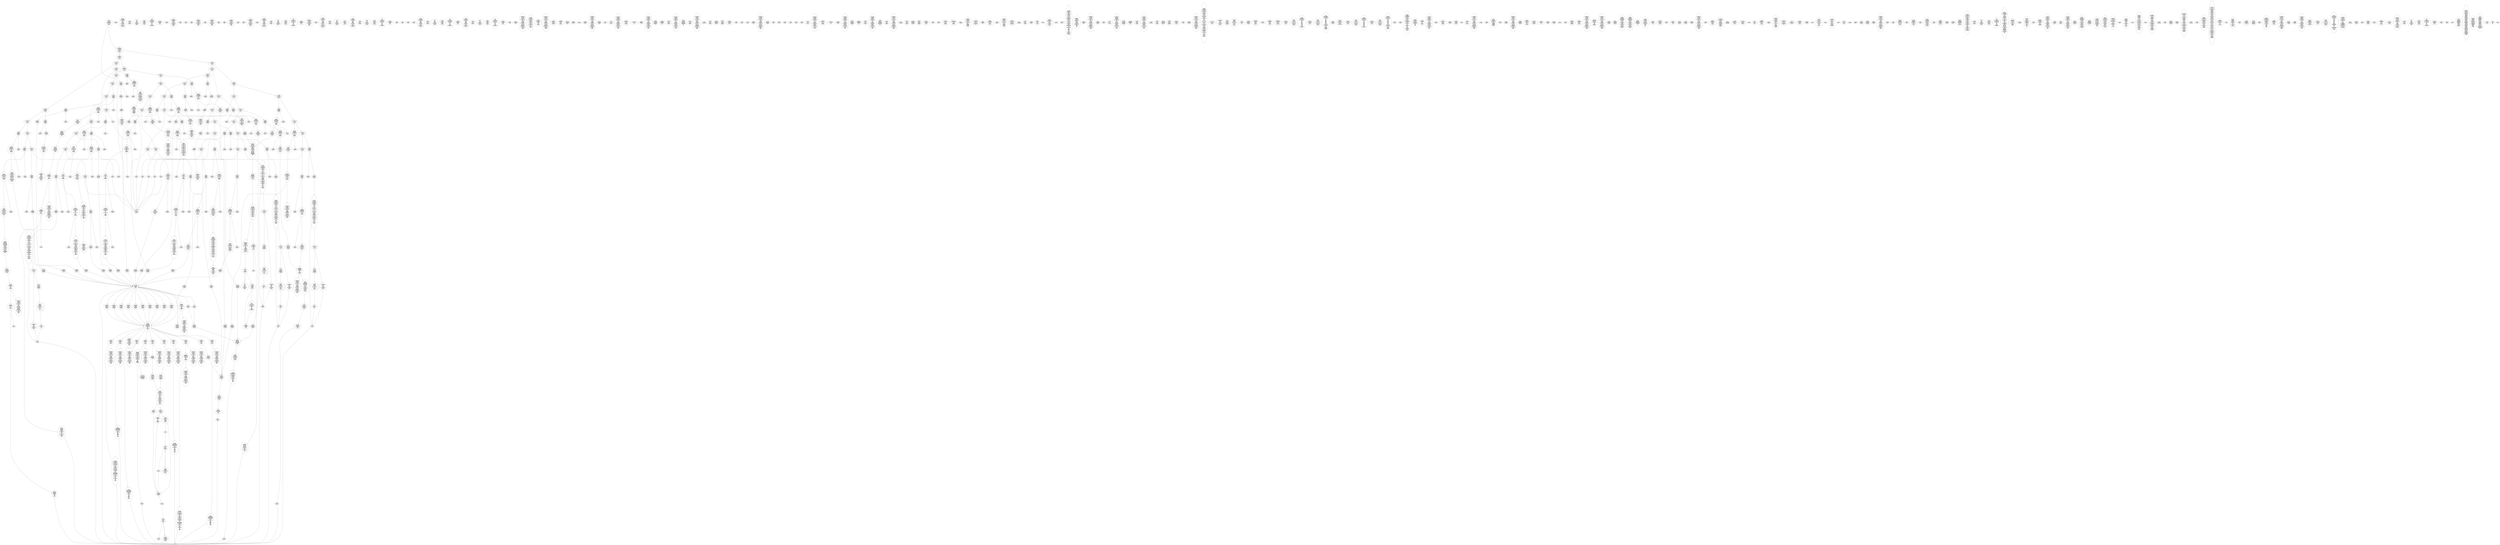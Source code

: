 /* Generated by GvGen v.1.0 (https://www.github.com/stricaud/gvgen) */

digraph G {
compound=true;
   node1 [label="[anywhere]"];
   node2 [label="# 0x0
PUSHX Data
PUSHX Data
MSTORE
PUSHX LogicData
CALLDATASIZE
LT
PUSHX Data
JUMPI
"];
   node3 [label="# 0xd
PUSHX Data
CALLDATALOAD
PUSHX BitData
SHR
PUSHX LogicData
GT
PUSHX Data
JUMPI
"];
   node4 [label="# 0x1e
PUSHX LogicData
GT
PUSHX Data
JUMPI
"];
   node5 [label="# 0x29
PUSHX LogicData
GT
PUSHX Data
JUMPI
"];
   node6 [label="# 0x34
PUSHX LogicData
EQ
PUSHX Data
JUMPI
"];
   node7 [label="# 0x3f
PUSHX LogicData
EQ
PUSHX Data
JUMPI
"];
   node8 [label="# 0x4a
PUSHX LogicData
EQ
PUSHX Data
JUMPI
"];
   node9 [label="# 0x55
PUSHX LogicData
EQ
PUSHX Data
JUMPI
"];
   node10 [label="# 0x60
PUSHX LogicData
EQ
PUSHX Data
JUMPI
"];
   node11 [label="# 0x6b
PUSHX Data
JUMP
"];
   node12 [label="# 0x6f
JUMPDEST
PUSHX LogicData
EQ
PUSHX Data
JUMPI
"];
   node13 [label="# 0x7b
PUSHX LogicData
EQ
PUSHX Data
JUMPI
"];
   node14 [label="# 0x86
PUSHX LogicData
EQ
PUSHX Data
JUMPI
"];
   node15 [label="# 0x91
PUSHX LogicData
EQ
PUSHX Data
JUMPI
"];
   node16 [label="# 0x9c
PUSHX LogicData
EQ
PUSHX Data
JUMPI
"];
   node17 [label="# 0xa7
PUSHX Data
JUMP
"];
   node18 [label="# 0xab
JUMPDEST
PUSHX LogicData
GT
PUSHX Data
JUMPI
"];
   node19 [label="# 0xb7
PUSHX LogicData
EQ
PUSHX Data
JUMPI
"];
   node20 [label="# 0xc2
PUSHX LogicData
EQ
PUSHX Data
JUMPI
"];
   node21 [label="# 0xcd
PUSHX LogicData
EQ
PUSHX Data
JUMPI
"];
   node22 [label="# 0xd8
PUSHX LogicData
EQ
PUSHX Data
JUMPI
"];
   node23 [label="# 0xe3
PUSHX LogicData
EQ
PUSHX Data
JUMPI
"];
   node24 [label="# 0xee
PUSHX Data
JUMP
"];
   node25 [label="# 0xf2
JUMPDEST
PUSHX LogicData
EQ
PUSHX Data
JUMPI
"];
   node26 [label="# 0xfe
PUSHX LogicData
EQ
PUSHX Data
JUMPI
"];
   node27 [label="# 0x109
PUSHX LogicData
EQ
PUSHX Data
JUMPI
"];
   node28 [label="# 0x114
PUSHX LogicData
EQ
PUSHX Data
JUMPI
"];
   node29 [label="# 0x11f
PUSHX Data
JUMP
"];
   node30 [label="# 0x123
JUMPDEST
PUSHX LogicData
GT
PUSHX Data
JUMPI
"];
   node31 [label="# 0x12f
PUSHX LogicData
GT
PUSHX Data
JUMPI
"];
   node32 [label="# 0x13a
PUSHX LogicData
EQ
PUSHX Data
JUMPI
"];
   node33 [label="# 0x145
PUSHX LogicData
EQ
PUSHX Data
JUMPI
"];
   node34 [label="# 0x150
PUSHX LogicData
EQ
PUSHX Data
JUMPI
"];
   node35 [label="# 0x15b
PUSHX LogicData
EQ
PUSHX Data
JUMPI
"];
   node36 [label="# 0x166
PUSHX LogicData
EQ
PUSHX Data
JUMPI
"];
   node37 [label="# 0x171
PUSHX Data
JUMP
"];
   node38 [label="# 0x175
JUMPDEST
PUSHX LogicData
EQ
PUSHX Data
JUMPI
"];
   node39 [label="# 0x181
PUSHX LogicData
EQ
PUSHX Data
JUMPI
"];
   node40 [label="# 0x18c
PUSHX LogicData
EQ
PUSHX Data
JUMPI
"];
   node41 [label="# 0x197
PUSHX LogicData
EQ
PUSHX Data
JUMPI
"];
   node42 [label="# 0x1a2
PUSHX Data
JUMP
"];
   node43 [label="# 0x1a6
JUMPDEST
PUSHX LogicData
GT
PUSHX Data
JUMPI
"];
   node44 [label="# 0x1b2
PUSHX LogicData
EQ
PUSHX Data
JUMPI
"];
   node45 [label="# 0x1bd
PUSHX LogicData
EQ
PUSHX Data
JUMPI
"];
   node46 [label="# 0x1c8
PUSHX LogicData
EQ
PUSHX Data
JUMPI
"];
   node47 [label="# 0x1d3
PUSHX LogicData
EQ
PUSHX Data
JUMPI
"];
   node48 [label="# 0x1de
PUSHX LogicData
EQ
PUSHX Data
JUMPI
"];
   node49 [label="# 0x1e9
PUSHX Data
JUMP
"];
   node50 [label="# 0x1ed
JUMPDEST
PUSHX LogicData
EQ
PUSHX Data
JUMPI
"];
   node51 [label="# 0x1f9
PUSHX LogicData
EQ
PUSHX Data
JUMPI
"];
   node52 [label="# 0x204
PUSHX LogicData
EQ
PUSHX Data
JUMPI
"];
   node53 [label="# 0x20f
PUSHX LogicData
EQ
PUSHX Data
JUMPI
"];
   node54 [label="# 0x21a
JUMPDEST
PUSHX Data
REVERT
"];
   node55 [label="# 0x21f
JUMPDEST
CALLVALUE
ISZERO
PUSHX Data
JUMPI
"];
   node56 [label="# 0x227
PUSHX Data
REVERT
"];
   node57 [label="# 0x22b
JUMPDEST
PUSHX Data
PUSHX ArithData
CALLDATASIZE
SUB
PUSHX LogicData
LT
ISZERO
PUSHX Data
JUMPI
"];
   node58 [label="# 0x23e
PUSHX Data
REVERT
"];
   node59 [label="# 0x242
JUMPDEST
ADD
CALLDATALOAD
PUSHX BitData
NOT
AND
PUSHX ArithData
ADD
PUSHX Data
JUMP
"];
   node60 [label="# 0x277
JUMPDEST
PUSHX MemData
MLOAD
ISZERO
ISZERO
MSTORE
PUSHX ArithData
ADD
PUSHX MemData
MLOAD
SUB
RETURN
"];
   node61 [label="# 0x28f
JUMPDEST
CALLVALUE
ISZERO
PUSHX Data
JUMPI
"];
   node62 [label="# 0x297
PUSHX Data
REVERT
"];
   node63 [label="# 0x29b
JUMPDEST
PUSHX Data
PUSHX Data
JUMP
"];
   node64 [label="# 0x2a4
JUMPDEST
STOP
"];
   node65 [label="# 0x2a6
JUMPDEST
CALLVALUE
ISZERO
PUSHX Data
JUMPI
"];
   node66 [label="# 0x2ae
PUSHX Data
REVERT
"];
   node67 [label="# 0x2b2
JUMPDEST
PUSHX Data
PUSHX Data
JUMP
"];
   node68 [label="# 0x2bb
JUMPDEST
PUSHX MemData
MLOAD
PUSHX ArithData
ADD
SUB
MSTORE
MLOAD
MSTORE
PUSHX ArithData
ADD
MLOAD
PUSHX ArithData
ADD
PUSHX Data
"];
   node69 [label="# 0x2e0
JUMPDEST
LT
ISZERO
PUSHX Data
JUMPI
"];
   node70 [label="# 0x2e9
ADD
MLOAD
ADD
MSTORE
PUSHX ArithData
ADD
PUSHX Data
JUMP
"];
   node71 [label="# 0x2fb
JUMPDEST
ADD
PUSHX BitData
AND
ISZERO
PUSHX Data
JUMPI
"];
   node72 [label="# 0x30f
SUB
MLOAD
PUSHX ArithData
PUSHX ArithData
SUB
PUSHX ArithData
EXP
SUB
NOT
AND
MSTORE
PUSHX ArithData
ADD
"];
   node73 [label="# 0x328
JUMPDEST
PUSHX MemData
MLOAD
SUB
RETURN
"];
   node74 [label="# 0x336
JUMPDEST
CALLVALUE
ISZERO
PUSHX Data
JUMPI
"];
   node75 [label="# 0x33e
PUSHX Data
REVERT
"];
   node76 [label="# 0x342
JUMPDEST
PUSHX Data
PUSHX Data
JUMP
"];
   node77 [label="# 0x34b
JUMPDEST
STOP
"];
   node78 [label="# 0x34d
JUMPDEST
CALLVALUE
ISZERO
PUSHX Data
JUMPI
"];
   node79 [label="# 0x355
PUSHX Data
REVERT
"];
   node80 [label="# 0x359
JUMPDEST
PUSHX Data
PUSHX ArithData
CALLDATASIZE
SUB
PUSHX LogicData
LT
ISZERO
PUSHX Data
JUMPI
"];
   node81 [label="# 0x36c
PUSHX Data
REVERT
"];
   node82 [label="# 0x370
JUMPDEST
ADD
CALLDATALOAD
PUSHX ArithData
ADD
PUSHX Data
JUMP
"];
   node83 [label="# 0x386
JUMPDEST
PUSHX MemData
MLOAD
PUSHX BitData
AND
MSTORE
PUSHX ArithData
ADD
PUSHX MemData
MLOAD
SUB
RETURN
"];
   node84 [label="# 0x3b2
JUMPDEST
CALLVALUE
ISZERO
PUSHX Data
JUMPI
"];
   node85 [label="# 0x3ba
PUSHX Data
REVERT
"];
   node86 [label="# 0x3be
JUMPDEST
PUSHX Data
PUSHX ArithData
CALLDATASIZE
SUB
PUSHX LogicData
LT
ISZERO
PUSHX Data
JUMPI
"];
   node87 [label="# 0x3d1
PUSHX Data
REVERT
"];
   node88 [label="# 0x3d5
JUMPDEST
ADD
CALLDATALOAD
PUSHX BitData
AND
PUSHX ArithData
ADD
CALLDATALOAD
PUSHX ArithData
ADD
PUSHX Data
JUMP
"];
   node89 [label="# 0x40b
JUMPDEST
STOP
"];
   node90 [label="# 0x40d
JUMPDEST
PUSHX Data
PUSHX ArithData
CALLDATASIZE
SUB
PUSHX LogicData
LT
ISZERO
PUSHX Data
JUMPI
"];
   node91 [label="# 0x41f
PUSHX Data
REVERT
"];
   node92 [label="# 0x423
JUMPDEST
ADD
CALLDATALOAD
PUSHX ArithData
ADD
PUSHX Data
JUMP
"];
   node93 [label="# 0x439
JUMPDEST
STOP
"];
   node94 [label="# 0x43b
JUMPDEST
CALLVALUE
ISZERO
PUSHX Data
JUMPI
"];
   node95 [label="# 0x443
PUSHX Data
REVERT
"];
   node96 [label="# 0x447
JUMPDEST
PUSHX Data
PUSHX ArithData
CALLDATASIZE
SUB
PUSHX LogicData
LT
ISZERO
PUSHX Data
JUMPI
"];
   node97 [label="# 0x45a
PUSHX Data
REVERT
"];
   node98 [label="# 0x45e
JUMPDEST
ADD
CALLDATALOAD
PUSHX ArithData
ADD
PUSHX LogicData
GT
ISZERO
PUSHX Data
JUMPI
"];
   node99 [label="# 0x477
PUSHX Data
REVERT
"];
   node100 [label="# 0x47b
JUMPDEST
ADD
PUSHX ArithData
ADD
GT
ISZERO
PUSHX Data
JUMPI
"];
   node101 [label="# 0x489
PUSHX Data
REVERT
"];
   node102 [label="# 0x48d
JUMPDEST
CALLDATALOAD
PUSHX ArithData
ADD
PUSHX ArithData
MUL
ADD
GT
PUSHX LogicData
GT
OR
ISZERO
PUSHX Data
JUMPI
"];
   node103 [label="# 0x4ab
PUSHX Data
REVERT
"];
   node104 [label="# 0x4af
JUMPDEST
PUSHX ArithData
ADD
PUSHX ArithData
DIV
MUL
PUSHX ArithData
ADD
PUSHX MemData
MLOAD
ADD
PUSHX Data
MSTORE
MSTORE
PUSHX ArithData
ADD
CALLDATACOPY
PUSHX Data
ADD
MSTORE
PUSHX BitData
NOT
PUSHX ArithData
ADD
AND
ADD
PUSHX Data
JUMP
"];
   node105 [label="# 0x501
JUMPDEST
STOP
"];
   node106 [label="# 0x503
JUMPDEST
CALLVALUE
ISZERO
PUSHX Data
JUMPI
"];
   node107 [label="# 0x50b
PUSHX Data
REVERT
"];
   node108 [label="# 0x50f
JUMPDEST
PUSHX Data
PUSHX Data
JUMP
"];
   node109 [label="# 0x518
JUMPDEST
PUSHX MemData
MLOAD
MSTORE
PUSHX ArithData
ADD
PUSHX MemData
MLOAD
SUB
RETURN
"];
   node110 [label="# 0x52e
JUMPDEST
CALLVALUE
ISZERO
PUSHX Data
JUMPI
"];
   node111 [label="# 0x536
PUSHX Data
REVERT
"];
   node112 [label="# 0x53a
JUMPDEST
PUSHX Data
PUSHX Data
JUMP
"];
   node113 [label="# 0x543
JUMPDEST
PUSHX MemData
MLOAD
ISZERO
ISZERO
MSTORE
PUSHX ArithData
ADD
PUSHX MemData
MLOAD
SUB
RETURN
"];
   node114 [label="# 0x55b
JUMPDEST
CALLVALUE
ISZERO
PUSHX Data
JUMPI
"];
   node115 [label="# 0x563
PUSHX Data
REVERT
"];
   node116 [label="# 0x567
JUMPDEST
PUSHX Data
PUSHX ArithData
CALLDATASIZE
SUB
PUSHX LogicData
LT
ISZERO
PUSHX Data
JUMPI
"];
   node117 [label="# 0x57a
PUSHX Data
REVERT
"];
   node118 [label="# 0x57e
JUMPDEST
ADD
CALLDATALOAD
PUSHX BitData
AND
PUSHX ArithData
ADD
CALLDATALOAD
PUSHX BitData
AND
PUSHX ArithData
ADD
CALLDATALOAD
PUSHX ArithData
ADD
PUSHX Data
JUMP
"];
   node119 [label="# 0x5d4
JUMPDEST
STOP
"];
   node120 [label="# 0x5d6
JUMPDEST
CALLVALUE
ISZERO
PUSHX Data
JUMPI
"];
   node121 [label="# 0x5de
PUSHX Data
REVERT
"];
   node122 [label="# 0x5e2
JUMPDEST
PUSHX Data
PUSHX ArithData
CALLDATASIZE
SUB
PUSHX LogicData
LT
ISZERO
PUSHX Data
JUMPI
"];
   node123 [label="# 0x5f5
PUSHX Data
REVERT
"];
   node124 [label="# 0x5f9
JUMPDEST
ADD
CALLDATALOAD
PUSHX BitData
AND
PUSHX ArithData
ADD
CALLDATALOAD
PUSHX ArithData
ADD
PUSHX Data
JUMP
"];
   node125 [label="# 0x62f
JUMPDEST
PUSHX MemData
MLOAD
MSTORE
PUSHX ArithData
ADD
PUSHX MemData
MLOAD
SUB
RETURN
"];
   node126 [label="# 0x645
JUMPDEST
CALLVALUE
ISZERO
PUSHX Data
JUMPI
"];
   node127 [label="# 0x64d
PUSHX Data
REVERT
"];
   node128 [label="# 0x651
JUMPDEST
PUSHX Data
PUSHX Data
JUMP
"];
   node129 [label="# 0x65a
JUMPDEST
STOP
"];
   node130 [label="# 0x65c
JUMPDEST
CALLVALUE
ISZERO
PUSHX Data
JUMPI
"];
   node131 [label="# 0x664
PUSHX Data
REVERT
"];
   node132 [label="# 0x668
JUMPDEST
PUSHX Data
PUSHX ArithData
CALLDATASIZE
SUB
PUSHX LogicData
LT
ISZERO
PUSHX Data
JUMPI
"];
   node133 [label="# 0x67b
PUSHX Data
REVERT
"];
   node134 [label="# 0x67f
JUMPDEST
ADD
CALLDATALOAD
PUSHX BitData
AND
PUSHX ArithData
ADD
CALLDATALOAD
PUSHX BitData
AND
PUSHX ArithData
ADD
CALLDATALOAD
PUSHX ArithData
ADD
PUSHX Data
JUMP
"];
   node135 [label="# 0x6d5
JUMPDEST
STOP
"];
   node136 [label="# 0x6d7
JUMPDEST
CALLVALUE
ISZERO
PUSHX Data
JUMPI
"];
   node137 [label="# 0x6df
PUSHX Data
REVERT
"];
   node138 [label="# 0x6e3
JUMPDEST
PUSHX Data
PUSHX Data
JUMP
"];
   node139 [label="# 0x6ec
JUMPDEST
PUSHX MemData
MLOAD
MSTORE
PUSHX ArithData
ADD
PUSHX MemData
MLOAD
SUB
RETURN
"];
   node140 [label="# 0x702
JUMPDEST
CALLVALUE
ISZERO
PUSHX Data
JUMPI
"];
   node141 [label="# 0x70a
PUSHX Data
REVERT
"];
   node142 [label="# 0x70e
JUMPDEST
PUSHX Data
PUSHX ArithData
CALLDATASIZE
SUB
PUSHX LogicData
LT
ISZERO
PUSHX Data
JUMPI
"];
   node143 [label="# 0x721
PUSHX Data
REVERT
"];
   node144 [label="# 0x725
JUMPDEST
ADD
CALLDATALOAD
PUSHX ArithData
ADD
PUSHX Data
JUMP
"];
   node145 [label="# 0x73b
JUMPDEST
PUSHX MemData
MLOAD
MSTORE
PUSHX ArithData
ADD
PUSHX MemData
MLOAD
SUB
RETURN
"];
   node146 [label="# 0x751
JUMPDEST
CALLVALUE
ISZERO
PUSHX Data
JUMPI
"];
   node147 [label="# 0x759
PUSHX Data
REVERT
"];
   node148 [label="# 0x75d
JUMPDEST
PUSHX Data
PUSHX Data
JUMP
"];
   node149 [label="# 0x766
JUMPDEST
STOP
"];
   node150 [label="# 0x768
JUMPDEST
CALLVALUE
ISZERO
PUSHX Data
JUMPI
"];
   node151 [label="# 0x770
PUSHX Data
REVERT
"];
   node152 [label="# 0x774
JUMPDEST
PUSHX Data
PUSHX ArithData
CALLDATASIZE
SUB
PUSHX LogicData
LT
ISZERO
PUSHX Data
JUMPI
"];
   node153 [label="# 0x787
PUSHX Data
REVERT
"];
   node154 [label="# 0x78b
JUMPDEST
ADD
CALLDATALOAD
PUSHX ArithData
ADD
PUSHX LogicData
GT
ISZERO
PUSHX Data
JUMPI
"];
   node155 [label="# 0x7a4
PUSHX Data
REVERT
"];
   node156 [label="# 0x7a8
JUMPDEST
ADD
PUSHX ArithData
ADD
GT
ISZERO
PUSHX Data
JUMPI
"];
   node157 [label="# 0x7b6
PUSHX Data
REVERT
"];
   node158 [label="# 0x7ba
JUMPDEST
CALLDATALOAD
PUSHX ArithData
ADD
PUSHX ArithData
MUL
ADD
GT
PUSHX LogicData
GT
OR
ISZERO
PUSHX Data
JUMPI
"];
   node159 [label="# 0x7d8
PUSHX Data
REVERT
"];
   node160 [label="# 0x7dc
JUMPDEST
PUSHX ArithData
ADD
PUSHX ArithData
DIV
MUL
PUSHX ArithData
ADD
PUSHX MemData
MLOAD
ADD
PUSHX Data
MSTORE
MSTORE
PUSHX ArithData
ADD
CALLDATACOPY
PUSHX Data
ADD
MSTORE
PUSHX BitData
NOT
PUSHX ArithData
ADD
AND
ADD
PUSHX Data
JUMP
"];
   node161 [label="# 0x82e
JUMPDEST
STOP
"];
   node162 [label="# 0x830
JUMPDEST
CALLVALUE
ISZERO
PUSHX Data
JUMPI
"];
   node163 [label="# 0x838
PUSHX Data
REVERT
"];
   node164 [label="# 0x83c
JUMPDEST
PUSHX Data
PUSHX ArithData
CALLDATASIZE
SUB
PUSHX LogicData
LT
ISZERO
PUSHX Data
JUMPI
"];
   node165 [label="# 0x84f
PUSHX Data
REVERT
"];
   node166 [label="# 0x853
JUMPDEST
ADD
CALLDATALOAD
PUSHX ArithData
ADD
PUSHX Data
JUMP
"];
   node167 [label="# 0x869
JUMPDEST
PUSHX MemData
MLOAD
PUSHX BitData
AND
MSTORE
PUSHX ArithData
ADD
PUSHX MemData
MLOAD
SUB
RETURN
"];
   node168 [label="# 0x895
JUMPDEST
PUSHX Data
PUSHX ArithData
CALLDATASIZE
SUB
PUSHX LogicData
LT
ISZERO
PUSHX Data
JUMPI
"];
   node169 [label="# 0x8a7
PUSHX Data
REVERT
"];
   node170 [label="# 0x8ab
JUMPDEST
ADD
CALLDATALOAD
PUSHX ArithData
ADD
PUSHX Data
JUMP
"];
   node171 [label="# 0x8c1
JUMPDEST
STOP
"];
   node172 [label="# 0x8c3
JUMPDEST
CALLVALUE
ISZERO
PUSHX Data
JUMPI
"];
   node173 [label="# 0x8cb
PUSHX Data
REVERT
"];
   node174 [label="# 0x8cf
JUMPDEST
PUSHX Data
PUSHX Data
JUMP
"];
   node175 [label="# 0x8d8
JUMPDEST
PUSHX MemData
MLOAD
PUSHX ArithData
ADD
SUB
MSTORE
MLOAD
MSTORE
PUSHX ArithData
ADD
MLOAD
PUSHX ArithData
ADD
PUSHX Data
"];
   node176 [label="# 0x8fd
JUMPDEST
LT
ISZERO
PUSHX Data
JUMPI
"];
   node177 [label="# 0x906
ADD
MLOAD
ADD
MSTORE
PUSHX ArithData
ADD
PUSHX Data
JUMP
"];
   node178 [label="# 0x918
JUMPDEST
ADD
PUSHX BitData
AND
ISZERO
PUSHX Data
JUMPI
"];
   node179 [label="# 0x92c
SUB
MLOAD
PUSHX ArithData
PUSHX ArithData
SUB
PUSHX ArithData
EXP
SUB
NOT
AND
MSTORE
PUSHX ArithData
ADD
"];
   node180 [label="# 0x945
JUMPDEST
PUSHX MemData
MLOAD
SUB
RETURN
"];
   node181 [label="# 0x953
JUMPDEST
CALLVALUE
ISZERO
PUSHX Data
JUMPI
"];
   node182 [label="# 0x95b
PUSHX Data
REVERT
"];
   node183 [label="# 0x95f
JUMPDEST
PUSHX Data
PUSHX ArithData
CALLDATASIZE
SUB
PUSHX LogicData
LT
ISZERO
PUSHX Data
JUMPI
"];
   node184 [label="# 0x972
PUSHX Data
REVERT
"];
   node185 [label="# 0x976
JUMPDEST
ADD
CALLDATALOAD
PUSHX BitData
AND
PUSHX ArithData
ADD
PUSHX Data
JUMP
"];
   node186 [label="# 0x9a2
JUMPDEST
PUSHX MemData
MLOAD
MSTORE
PUSHX ArithData
ADD
PUSHX MemData
MLOAD
SUB
RETURN
"];
   node187 [label="# 0x9b8
JUMPDEST
CALLVALUE
ISZERO
PUSHX Data
JUMPI
"];
   node188 [label="# 0x9c0
PUSHX Data
REVERT
"];
   node189 [label="# 0x9c4
JUMPDEST
PUSHX Data
PUSHX Data
JUMP
"];
   node190 [label="# 0x9cd
JUMPDEST
STOP
"];
   node191 [label="# 0x9cf
JUMPDEST
CALLVALUE
ISZERO
PUSHX Data
JUMPI
"];
   node192 [label="# 0x9d7
PUSHX Data
REVERT
"];
   node193 [label="# 0x9db
JUMPDEST
PUSHX Data
PUSHX ArithData
CALLDATASIZE
SUB
PUSHX LogicData
LT
ISZERO
PUSHX Data
JUMPI
"];
   node194 [label="# 0x9ee
PUSHX Data
REVERT
"];
   node195 [label="# 0x9f2
JUMPDEST
ADD
CALLDATALOAD
PUSHX BitData
AND
PUSHX ArithData
ADD
PUSHX Data
JUMP
"];
   node196 [label="# 0xa1e
JUMPDEST
PUSHX MemData
MLOAD
PUSHX ArithData
ADD
SUB
MSTORE
MLOAD
MSTORE
PUSHX ArithData
ADD
MLOAD
PUSHX ArithData
ADD
PUSHX ArithData
MUL
PUSHX Data
"];
   node197 [label="# 0xa46
JUMPDEST
LT
ISZERO
PUSHX Data
JUMPI
"];
   node198 [label="# 0xa4f
ADD
MLOAD
ADD
MSTORE
PUSHX ArithData
ADD
PUSHX Data
JUMP
"];
   node199 [label="# 0xa61
JUMPDEST
ADD
PUSHX MemData
MLOAD
SUB
RETURN
"];
   node200 [label="# 0xa75
JUMPDEST
CALLVALUE
ISZERO
PUSHX Data
JUMPI
"];
   node201 [label="# 0xa7d
PUSHX Data
REVERT
"];
   node202 [label="# 0xa81
JUMPDEST
PUSHX Data
PUSHX Data
JUMP
"];
   node203 [label="# 0xa8a
JUMPDEST
PUSHX MemData
MLOAD
PUSHX BitData
AND
MSTORE
PUSHX ArithData
ADD
PUSHX MemData
MLOAD
SUB
RETURN
"];
   node204 [label="# 0xab6
JUMPDEST
CALLVALUE
ISZERO
PUSHX Data
JUMPI
"];
   node205 [label="# 0xabe
PUSHX Data
REVERT
"];
   node206 [label="# 0xac2
JUMPDEST
PUSHX Data
PUSHX Data
JUMP
"];
   node207 [label="# 0xacb
JUMPDEST
PUSHX MemData
MLOAD
PUSHX ArithData
ADD
SUB
MSTORE
MLOAD
MSTORE
PUSHX ArithData
ADD
MLOAD
PUSHX ArithData
ADD
PUSHX Data
"];
   node208 [label="# 0xaf0
JUMPDEST
LT
ISZERO
PUSHX Data
JUMPI
"];
   node209 [label="# 0xaf9
ADD
MLOAD
ADD
MSTORE
PUSHX ArithData
ADD
PUSHX Data
JUMP
"];
   node210 [label="# 0xb0b
JUMPDEST
ADD
PUSHX BitData
AND
ISZERO
PUSHX Data
JUMPI
"];
   node211 [label="# 0xb1f
SUB
MLOAD
PUSHX ArithData
PUSHX ArithData
SUB
PUSHX ArithData
EXP
SUB
NOT
AND
MSTORE
PUSHX ArithData
ADD
"];
   node212 [label="# 0xb38
JUMPDEST
PUSHX MemData
MLOAD
SUB
RETURN
"];
   node213 [label="# 0xb46
JUMPDEST
CALLVALUE
ISZERO
PUSHX Data
JUMPI
"];
   node214 [label="# 0xb4e
PUSHX Data
REVERT
"];
   node215 [label="# 0xb52
JUMPDEST
PUSHX Data
PUSHX ArithData
CALLDATASIZE
SUB
PUSHX LogicData
LT
ISZERO
PUSHX Data
JUMPI
"];
   node216 [label="# 0xb65
PUSHX Data
REVERT
"];
   node217 [label="# 0xb69
JUMPDEST
ADD
CALLDATALOAD
PUSHX BitData
AND
PUSHX ArithData
ADD
CALLDATALOAD
ISZERO
ISZERO
PUSHX ArithData
ADD
PUSHX Data
JUMP
"];
   node218 [label="# 0xba1
JUMPDEST
STOP
"];
   node219 [label="# 0xba3
JUMPDEST
CALLVALUE
ISZERO
PUSHX Data
JUMPI
"];
   node220 [label="# 0xbab
PUSHX Data
REVERT
"];
   node221 [label="# 0xbaf
JUMPDEST
PUSHX Data
PUSHX Data
JUMP
"];
   node222 [label="# 0xbb8
JUMPDEST
PUSHX MemData
MLOAD
MSTORE
PUSHX ArithData
ADD
PUSHX MemData
MLOAD
SUB
RETURN
"];
   node223 [label="# 0xbce
JUMPDEST
CALLVALUE
ISZERO
PUSHX Data
JUMPI
"];
   node224 [label="# 0xbd6
PUSHX Data
REVERT
"];
   node225 [label="# 0xbda
JUMPDEST
PUSHX Data
PUSHX Data
JUMP
"];
   node226 [label="# 0xbe3
JUMPDEST
PUSHX MemData
MLOAD
ISZERO
ISZERO
MSTORE
PUSHX ArithData
ADD
PUSHX MemData
MLOAD
SUB
RETURN
"];
   node227 [label="# 0xbfb
JUMPDEST
CALLVALUE
ISZERO
PUSHX Data
JUMPI
"];
   node228 [label="# 0xc03
PUSHX Data
REVERT
"];
   node229 [label="# 0xc07
JUMPDEST
PUSHX Data
PUSHX Data
JUMP
"];
   node230 [label="# 0xc10
JUMPDEST
STOP
"];
   node231 [label="# 0xc12
JUMPDEST
CALLVALUE
ISZERO
PUSHX Data
JUMPI
"];
   node232 [label="# 0xc1a
PUSHX Data
REVERT
"];
   node233 [label="# 0xc1e
JUMPDEST
PUSHX Data
PUSHX ArithData
CALLDATASIZE
SUB
PUSHX LogicData
LT
ISZERO
PUSHX Data
JUMPI
"];
   node234 [label="# 0xc31
PUSHX Data
REVERT
"];
   node235 [label="# 0xc35
JUMPDEST
ADD
CALLDATALOAD
PUSHX BitData
AND
PUSHX ArithData
ADD
CALLDATALOAD
PUSHX BitData
AND
PUSHX ArithData
ADD
CALLDATALOAD
PUSHX ArithData
ADD
CALLDATALOAD
PUSHX ArithData
ADD
PUSHX LogicData
GT
ISZERO
PUSHX Data
JUMPI
"];
   node236 [label="# 0xc98
PUSHX Data
REVERT
"];
   node237 [label="# 0xc9c
JUMPDEST
ADD
PUSHX ArithData
ADD
GT
ISZERO
PUSHX Data
JUMPI
"];
   node238 [label="# 0xcaa
PUSHX Data
REVERT
"];
   node239 [label="# 0xcae
JUMPDEST
CALLDATALOAD
PUSHX ArithData
ADD
PUSHX ArithData
MUL
ADD
GT
PUSHX LogicData
GT
OR
ISZERO
PUSHX Data
JUMPI
"];
   node240 [label="# 0xccc
PUSHX Data
REVERT
"];
   node241 [label="# 0xcd0
JUMPDEST
PUSHX ArithData
ADD
PUSHX ArithData
DIV
MUL
PUSHX ArithData
ADD
PUSHX MemData
MLOAD
ADD
PUSHX Data
MSTORE
MSTORE
PUSHX ArithData
ADD
CALLDATACOPY
PUSHX Data
ADD
MSTORE
PUSHX BitData
NOT
PUSHX ArithData
ADD
AND
ADD
PUSHX Data
JUMP
"];
   node242 [label="# 0xd22
JUMPDEST
STOP
"];
   node243 [label="# 0xd24
JUMPDEST
PUSHX Data
PUSHX ArithData
CALLDATASIZE
SUB
PUSHX LogicData
LT
ISZERO
PUSHX Data
JUMPI
"];
   node244 [label="# 0xd36
PUSHX Data
REVERT
"];
   node245 [label="# 0xd3a
JUMPDEST
ADD
CALLDATALOAD
PUSHX ArithData
ADD
PUSHX Data
JUMP
"];
   node246 [label="# 0xd50
JUMPDEST
STOP
"];
   node247 [label="# 0xd52
JUMPDEST
CALLVALUE
ISZERO
PUSHX Data
JUMPI
"];
   node248 [label="# 0xd5a
PUSHX Data
REVERT
"];
   node249 [label="# 0xd5e
JUMPDEST
PUSHX Data
PUSHX ArithData
CALLDATASIZE
SUB
PUSHX LogicData
LT
ISZERO
PUSHX Data
JUMPI
"];
   node250 [label="# 0xd71
PUSHX Data
REVERT
"];
   node251 [label="# 0xd75
JUMPDEST
ADD
CALLDATALOAD
PUSHX ArithData
ADD
PUSHX Data
JUMP
"];
   node252 [label="# 0xd8b
JUMPDEST
PUSHX MemData
MLOAD
PUSHX ArithData
ADD
SUB
MSTORE
MLOAD
MSTORE
PUSHX ArithData
ADD
MLOAD
PUSHX ArithData
ADD
PUSHX Data
"];
   node253 [label="# 0xdb0
JUMPDEST
LT
ISZERO
PUSHX Data
JUMPI
"];
   node254 [label="# 0xdb9
ADD
MLOAD
ADD
MSTORE
PUSHX ArithData
ADD
PUSHX Data
JUMP
"];
   node255 [label="# 0xdcb
JUMPDEST
ADD
PUSHX BitData
AND
ISZERO
PUSHX Data
JUMPI
"];
   node256 [label="# 0xddf
SUB
MLOAD
PUSHX ArithData
PUSHX ArithData
SUB
PUSHX ArithData
EXP
SUB
NOT
AND
MSTORE
PUSHX ArithData
ADD
"];
   node257 [label="# 0xdf8
JUMPDEST
PUSHX MemData
MLOAD
SUB
RETURN
"];
   node258 [label="# 0xe06
JUMPDEST
CALLVALUE
ISZERO
PUSHX Data
JUMPI
"];
   node259 [label="# 0xe0e
PUSHX Data
REVERT
"];
   node260 [label="# 0xe12
JUMPDEST
PUSHX Data
PUSHX Data
JUMP
"];
   node261 [label="# 0xe1b
JUMPDEST
PUSHX MemData
MLOAD
MSTORE
PUSHX ArithData
ADD
PUSHX MemData
MLOAD
SUB
RETURN
"];
   node262 [label="# 0xe31
JUMPDEST
CALLVALUE
ISZERO
PUSHX Data
JUMPI
"];
   node263 [label="# 0xe39
PUSHX Data
REVERT
"];
   node264 [label="# 0xe3d
JUMPDEST
PUSHX Data
PUSHX Data
JUMP
"];
   node265 [label="# 0xe46
JUMPDEST
PUSHX MemData
MLOAD
PUSHX ArithData
ADD
SUB
MSTORE
MLOAD
MSTORE
PUSHX ArithData
ADD
MLOAD
PUSHX ArithData
ADD
PUSHX Data
"];
   node266 [label="# 0xe6b
JUMPDEST
LT
ISZERO
PUSHX Data
JUMPI
"];
   node267 [label="# 0xe74
ADD
MLOAD
ADD
MSTORE
PUSHX ArithData
ADD
PUSHX Data
JUMP
"];
   node268 [label="# 0xe86
JUMPDEST
ADD
PUSHX BitData
AND
ISZERO
PUSHX Data
JUMPI
"];
   node269 [label="# 0xe9a
SUB
MLOAD
PUSHX ArithData
PUSHX ArithData
SUB
PUSHX ArithData
EXP
SUB
NOT
AND
MSTORE
PUSHX ArithData
ADD
"];
   node270 [label="# 0xeb3
JUMPDEST
PUSHX MemData
MLOAD
SUB
RETURN
"];
   node271 [label="# 0xec1
JUMPDEST
CALLVALUE
ISZERO
PUSHX Data
JUMPI
"];
   node272 [label="# 0xec9
PUSHX Data
REVERT
"];
   node273 [label="# 0xecd
JUMPDEST
PUSHX Data
PUSHX ArithData
CALLDATASIZE
SUB
PUSHX LogicData
LT
ISZERO
PUSHX Data
JUMPI
"];
   node274 [label="# 0xee0
PUSHX Data
REVERT
"];
   node275 [label="# 0xee4
JUMPDEST
ADD
CALLDATALOAD
PUSHX BitData
AND
PUSHX ArithData
ADD
CALLDATALOAD
PUSHX BitData
AND
PUSHX ArithData
ADD
PUSHX Data
JUMP
"];
   node276 [label="# 0xf30
JUMPDEST
PUSHX MemData
MLOAD
ISZERO
ISZERO
MSTORE
PUSHX ArithData
ADD
PUSHX MemData
MLOAD
SUB
RETURN
"];
   node277 [label="# 0xf48
JUMPDEST
CALLVALUE
ISZERO
PUSHX Data
JUMPI
"];
   node278 [label="# 0xf50
PUSHX Data
REVERT
"];
   node279 [label="# 0xf54
JUMPDEST
PUSHX Data
PUSHX ArithData
CALLDATASIZE
SUB
PUSHX LogicData
LT
ISZERO
PUSHX Data
JUMPI
"];
   node280 [label="# 0xf67
PUSHX Data
REVERT
"];
   node281 [label="# 0xf6b
JUMPDEST
ADD
CALLDATALOAD
PUSHX BitData
AND
PUSHX ArithData
ADD
PUSHX Data
JUMP
"];
   node282 [label="# 0xf97
JUMPDEST
STOP
"];
   node283 [label="# 0xf99
JUMPDEST
PUSHX Data
PUSHX ArithData
PUSHX BitData
NOT
AND
PUSHX BitData
NOT
AND
MSTORE
PUSHX ArithData
ADD
MSTORE
PUSHX ArithData
ADD
PUSHX Data
SHA3
PUSHX ArithData
SLOAD
PUSHX ArithData
EXP
DIV
PUSHX BitData
AND
JUMP
"];
   node284 [label="# 0x1000
JUMPDEST
PUSHX Data
PUSHX Data
JUMP
"];
   node285 [label="# 0x1008
JUMPDEST
PUSHX BitData
AND
PUSHX Data
PUSHX Data
JUMP
"];
   node286 [label="# 0x1026
JUMPDEST
PUSHX BitData
AND
EQ
PUSHX Data
JUMPI
"];
   node287 [label="# 0x1042
PUSHX MemData
MLOAD
PUSHX Data
MSTORE
PUSHX ArithData
ADD
PUSHX ArithData
ADD
SUB
MSTORE
PUSHX Data
MSTORE
PUSHX ArithData
ADD
PUSHX Data
MSTORE
PUSHX ArithData
ADD
PUSHX MemData
MLOAD
SUB
REVERT
"];
   node288 [label="# 0x10af
JUMPDEST
PUSHX LogicData
PUSHX StorData
PUSHX ArithData
PUSHX ArithData
EXP
SLOAD
PUSHX ArithData
MUL
NOT
AND
ISZERO
ISZERO
MUL
OR
SSTORE
JUMP
"];
   node289 [label="# 0x10cc
JUMPDEST
PUSHX Data
PUSHX StorData
SLOAD
PUSHX ArithData
PUSHX BitData
AND
ISZERO
PUSHX ArithData
MUL
SUB
AND
PUSHX Data
DIV
PUSHX ArithData
ADD
PUSHX ArithData
DIV
MUL
PUSHX ArithData
ADD
PUSHX MemData
MLOAD
ADD
PUSHX Data
MSTORE
MSTORE
PUSHX ArithData
ADD
SLOAD
PUSHX ArithData
PUSHX BitData
AND
ISZERO
PUSHX ArithData
MUL
SUB
AND
PUSHX Data
DIV
ISZERO
PUSHX Data
JUMPI
"];
   node290 [label="# 0x111e
PUSHX LogicData
LT
PUSHX Data
JUMPI
"];
   node291 [label="# 0x1126
PUSHX ArithData
SLOAD
DIV
MUL
MSTORE
PUSHX ArithData
ADD
PUSHX Data
JUMP
"];
   node292 [label="# 0x1139
JUMPDEST
ADD
PUSHX Data
MSTORE
PUSHX Data
PUSHX Data
SHA3
"];
   node293 [label="# 0x1147
JUMPDEST
SLOAD
MSTORE
PUSHX ArithData
ADD
PUSHX ArithData
ADD
GT
PUSHX Data
JUMPI
"];
   node294 [label="# 0x115b
SUB
PUSHX BitData
AND
ADD
"];
   node295 [label="# 0x1164
JUMPDEST
JUMP
"];
   node296 [label="# 0x116e
JUMPDEST
PUSHX Data
PUSHX Data
JUMP
"];
   node297 [label="# 0x1176
JUMPDEST
PUSHX BitData
AND
PUSHX Data
PUSHX Data
JUMP
"];
   node298 [label="# 0x1194
JUMPDEST
PUSHX BitData
AND
EQ
PUSHX Data
JUMPI
"];
   node299 [label="# 0x11b0
PUSHX MemData
MLOAD
PUSHX Data
MSTORE
PUSHX ArithData
ADD
PUSHX ArithData
ADD
SUB
MSTORE
PUSHX Data
MSTORE
PUSHX ArithData
ADD
PUSHX Data
MSTORE
PUSHX ArithData
ADD
PUSHX MemData
MLOAD
SUB
REVERT
"];
   node300 [label="# 0x121d
JUMPDEST
PUSHX LogicData
PUSHX StorData
PUSHX ArithData
PUSHX ArithData
EXP
SLOAD
PUSHX ArithData
MUL
NOT
AND
ISZERO
ISZERO
MUL
OR
SSTORE
JUMP
"];
   node301 [label="# 0x123a
JUMPDEST
PUSHX Data
PUSHX Data
PUSHX Data
JUMP
"];
   node302 [label="# 0x1245
JUMPDEST
PUSHX Data
JUMPI
"];
   node303 [label="# 0x124a
PUSHX MemData
MLOAD
PUSHX Data
MSTORE
PUSHX ArithData
ADD
PUSHX ArithData
ADD
SUB
MSTORE
PUSHX Data
MSTORE
PUSHX ArithData
ADD
PUSHX Data
PUSHX Data
CODECOPY
PUSHX ArithData
ADD
PUSHX MemData
MLOAD
SUB
REVERT
"];
   node304 [label="# 0x129a
JUMPDEST
PUSHX Data
PUSHX ArithData
MSTORE
PUSHX ArithData
ADD
MSTORE
PUSHX ArithData
ADD
PUSHX Data
SHA3
PUSHX ArithData
SLOAD
PUSHX ArithData
EXP
DIV
PUSHX BitData
AND
JUMP
"];
   node305 [label="# 0x12d5
JUMPDEST
PUSHX Data
PUSHX Data
PUSHX Data
JUMP
"];
   node306 [label="# 0x12e0
JUMPDEST
PUSHX BitData
AND
PUSHX BitData
AND
EQ
ISZERO
PUSHX Data
JUMPI
"];
   node307 [label="# 0x1317
PUSHX MemData
MLOAD
PUSHX Data
MSTORE
PUSHX ArithData
ADD
PUSHX ArithData
ADD
SUB
MSTORE
PUSHX Data
MSTORE
PUSHX ArithData
ADD
PUSHX Data
PUSHX Data
CODECOPY
PUSHX ArithData
ADD
PUSHX MemData
MLOAD
SUB
REVERT
"];
   node308 [label="# 0x1367
JUMPDEST
PUSHX BitData
AND
PUSHX Data
PUSHX Data
JUMP
"];
   node309 [label="# 0x1386
JUMPDEST
PUSHX BitData
AND
EQ
PUSHX Data
JUMPI
"];
   node310 [label="# 0x13a3
PUSHX Data
PUSHX Data
PUSHX Data
JUMP
"];
   node311 [label="# 0x13af
JUMPDEST
PUSHX Data
JUMP
"];
   node312 [label="# 0x13b4
JUMPDEST
"];
   node313 [label="# 0x13b5
JUMPDEST
PUSHX Data
JUMPI
"];
   node314 [label="# 0x13ba
PUSHX MemData
MLOAD
PUSHX Data
MSTORE
PUSHX ArithData
ADD
PUSHX ArithData
ADD
SUB
MSTORE
PUSHX Data
MSTORE
PUSHX ArithData
ADD
PUSHX Data
PUSHX Data
CODECOPY
PUSHX ArithData
ADD
PUSHX MemData
MLOAD
SUB
REVERT
"];
   node315 [label="# 0x140a
JUMPDEST
PUSHX Data
PUSHX Data
JUMP
"];
   node316 [label="# 0x1414
JUMPDEST
JUMP
"];
   node317 [label="# 0x1419
JUMPDEST
PUSHX StorData
PUSHX ArithData
SLOAD
PUSHX ArithData
EXP
DIV
PUSHX BitData
AND
PUSHX Data
JUMPI
"];
   node318 [label="# 0x142e
PUSHX MemData
MLOAD
PUSHX Data
MSTORE
PUSHX ArithData
ADD
PUSHX ArithData
ADD
SUB
MSTORE
PUSHX Data
MSTORE
PUSHX ArithData
ADD
PUSHX Data
MSTORE
PUSHX ArithData
ADD
PUSHX MemData
MLOAD
SUB
REVERT
"];
   node319 [label="# 0x149b
JUMPDEST
PUSHX Data
PUSHX Data
PUSHX Data
JUMP
"];
   node320 [label="# 0x14a6
JUMPDEST
LT
PUSHX Data
JUMPI
"];
   node321 [label="# 0x14ac
PUSHX MemData
MLOAD
PUSHX Data
MSTORE
PUSHX ArithData
ADD
PUSHX ArithData
ADD
SUB
MSTORE
PUSHX Data
MSTORE
PUSHX ArithData
ADD
PUSHX Data
MSTORE
PUSHX ArithData
ADD
PUSHX MemData
MLOAD
SUB
REVERT
"];
   node322 [label="# 0x1519
JUMPDEST
PUSHX LogicData
GT
ISZERO
PUSHX Data
JUMPI
"];
   node323 [label="# 0x1524
PUSHX LogicData
GT
ISZERO
"];
   node324 [label="# 0x152a
JUMPDEST
PUSHX Data
JUMPI
"];
   node325 [label="# 0x152f
PUSHX MemData
MLOAD
PUSHX Data
MSTORE
PUSHX ArithData
ADD
PUSHX ArithData
ADD
SUB
MSTORE
PUSHX Data
MSTORE
PUSHX ArithData
ADD
PUSHX Data
MSTORE
PUSHX ArithData
ADD
PUSHX MemData
MLOAD
SUB
REVERT
"];
   node326 [label="# 0x159c
JUMPDEST
PUSHX Data
PUSHX Data
PUSHX Data
PUSHX Data
JUMP
"];
   node327 [label="# 0x15ab
JUMPDEST
PUSHX BitData
PUSHX BitData
AND
JUMP
"];
   node328 [label="# 0x15b9
JUMPDEST
GT
ISZERO
PUSHX Data
JUMPI
"];
   node329 [label="# 0x15c0
PUSHX MemData
MLOAD
PUSHX Data
MSTORE
PUSHX ArithData
ADD
PUSHX ArithData
ADD
SUB
MSTORE
PUSHX Data
MSTORE
PUSHX ArithData
ADD
PUSHX Data
MSTORE
PUSHX ArithData
ADD
PUSHX MemData
MLOAD
SUB
REVERT
"];
   node330 [label="# 0x162d
JUMPDEST
CALLVALUE
PUSHX Data
PUSHX Data
PUSHX BitData
PUSHX BitData
AND
JUMP
"];
   node331 [label="# 0x1648
JUMPDEST
GT
ISZERO
PUSHX Data
JUMPI
"];
   node332 [label="# 0x164f
PUSHX MemData
MLOAD
PUSHX Data
MSTORE
PUSHX ArithData
ADD
PUSHX ArithData
ADD
SUB
MSTORE
PUSHX Data
MSTORE
PUSHX ArithData
ADD
PUSHX Data
PUSHX Data
CODECOPY
PUSHX ArithData
ADD
PUSHX MemData
MLOAD
SUB
REVERT
"];
   node333 [label="# 0x169f
JUMPDEST
PUSHX Data
"];
   node334 [label="# 0x16a2
JUMPDEST
LT
ISZERO
PUSHX Data
JUMPI
"];
   node335 [label="# 0x16ab
PUSHX Data
PUSHX Data
PUSHX Data
PUSHX Data
JUMP
"];
   node336 [label="# 0x16b6
JUMPDEST
ADD
PUSHX Data
CALLER
PUSHX Data
JUMP
"];
   node337 [label="# 0x16c3
JUMPDEST
PUSHX ArithData
ADD
PUSHX Data
JUMP
"];
   node338 [label="# 0x16d1
JUMPDEST
JUMP
"];
   node339 [label="# 0x16d5
JUMPDEST
PUSHX Data
PUSHX Data
JUMP
"];
   node340 [label="# 0x16dd
JUMPDEST
PUSHX BitData
AND
PUSHX Data
PUSHX Data
JUMP
"];
   node341 [label="# 0x16fb
JUMPDEST
PUSHX BitData
AND
EQ
PUSHX Data
JUMPI
"];
   node342 [label="# 0x1717
PUSHX MemData
MLOAD
PUSHX Data
MSTORE
PUSHX ArithData
ADD
PUSHX ArithData
ADD
SUB
MSTORE
PUSHX Data
MSTORE
PUSHX ArithData
ADD
PUSHX Data
MSTORE
PUSHX ArithData
ADD
PUSHX MemData
MLOAD
SUB
REVERT
"];
   node343 [label="# 0x1784
JUMPDEST
PUSHX Data
MLOAD
PUSHX ArithData
ADD
PUSHX Data
PUSHX Data
JUMP
"];
   node344 [label="# 0x179a
JUMPDEST
JUMP
"];
   node345 [label="# 0x179e
JUMPDEST
PUSHX Data
PUSHX Data
PUSHX Data
PUSHX Data
JUMP
"];
   node346 [label="# 0x17aa
JUMPDEST
JUMP
"];
   node347 [label="# 0x17af
JUMPDEST
PUSHX StorData
PUSHX ArithData
SLOAD
PUSHX ArithData
EXP
DIV
PUSHX BitData
AND
JUMP
"];
   node348 [label="# 0x17c2
JUMPDEST
PUSHX Data
PUSHX Data
PUSHX Data
JUMP
"];
   node349 [label="# 0x17cd
JUMPDEST
PUSHX Data
JUMP
"];
   node350 [label="# 0x17d3
JUMPDEST
PUSHX Data
JUMPI
"];
   node351 [label="# 0x17d8
PUSHX MemData
MLOAD
PUSHX Data
MSTORE
PUSHX ArithData
ADD
PUSHX ArithData
ADD
SUB
MSTORE
PUSHX Data
MSTORE
PUSHX ArithData
ADD
PUSHX Data
PUSHX Data
CODECOPY
PUSHX ArithData
ADD
PUSHX MemData
MLOAD
SUB
REVERT
"];
   node352 [label="# 0x1828
JUMPDEST
PUSHX Data
PUSHX Data
JUMP
"];
   node353 [label="# 0x1833
JUMPDEST
JUMP
"];
   node354 [label="# 0x1838
JUMPDEST
PUSHX Data
PUSHX Data
PUSHX Data
PUSHX ArithData
PUSHX BitData
AND
PUSHX BitData
AND
MSTORE
PUSHX ArithData
ADD
MSTORE
PUSHX ArithData
ADD
PUSHX Data
SHA3
PUSHX BitData
PUSHX BitData
AND
JUMP
"];
   node355 [label="# 0x188b
JUMPDEST
JUMP
"];
   node356 [label="# 0x1893
JUMPDEST
PUSHX Data
PUSHX Data
JUMP
"];
   node357 [label="# 0x189b
JUMPDEST
PUSHX BitData
AND
PUSHX Data
PUSHX Data
JUMP
"];
   node358 [label="# 0x18b9
JUMPDEST
PUSHX BitData
AND
EQ
PUSHX Data
JUMPI
"];
   node359 [label="# 0x18d5
PUSHX MemData
MLOAD
PUSHX Data
MSTORE
PUSHX ArithData
ADD
PUSHX ArithData
ADD
SUB
MSTORE
PUSHX Data
MSTORE
PUSHX ArithData
ADD
PUSHX Data
MSTORE
PUSHX ArithData
ADD
PUSHX MemData
MLOAD
SUB
REVERT
"];
   node360 [label="# 0x1942
JUMPDEST
PUSHX Data
SELFBALANCE
CALLER
PUSHX BitData
AND
PUSHX ArithData
ISZERO
MUL
PUSHX MemData
MLOAD
PUSHX Data
PUSHX MemData
MLOAD
SUB
CALL
ISZERO
ISZERO
PUSHX Data
JUMPI
"];
   node361 [label="# 0x1984
RETURNDATASIZE
PUSHX Data
RETURNDATACOPY
RETURNDATASIZE
PUSHX Data
REVERT
"];
   node362 [label="# 0x198d
JUMPDEST
JUMP
"];
   node363 [label="# 0x1991
JUMPDEST
PUSHX Data
PUSHX MemData
MLOAD
PUSHX ArithData
ADD
PUSHX Data
MSTORE
PUSHX Data
MSTORE
PUSHX Data
JUMP
"];
   node364 [label="# 0x19ac
JUMPDEST
JUMP
"];
   node365 [label="# 0x19b1
JUMPDEST
PUSHX Data
JUMP
"];
   node366 [label="# 0x19b7
JUMPDEST
PUSHX Data
PUSHX Data
PUSHX Data
PUSHX BitData
PUSHX BitData
AND
JUMP
"];
   node367 [label="# 0x19ce
JUMPDEST
JUMP
"];
   node368 [label="# 0x19da
JUMPDEST
PUSHX Data
PUSHX Data
JUMP
"];
   node369 [label="# 0x19e2
JUMPDEST
PUSHX BitData
AND
PUSHX Data
PUSHX Data
JUMP
"];
   node370 [label="# 0x1a00
JUMPDEST
PUSHX BitData
AND
EQ
PUSHX Data
JUMPI
"];
   node371 [label="# 0x1a1c
PUSHX MemData
MLOAD
PUSHX Data
MSTORE
PUSHX ArithData
ADD
PUSHX ArithData
ADD
SUB
MSTORE
PUSHX Data
MSTORE
PUSHX ArithData
ADD
PUSHX Data
MSTORE
PUSHX ArithData
ADD
PUSHX MemData
MLOAD
SUB
REVERT
"];
   node372 [label="# 0x1a89
JUMPDEST
PUSHX LogicData
PUSHX StorData
PUSHX ArithData
PUSHX ArithData
EXP
SLOAD
PUSHX ArithData
MUL
NOT
AND
ISZERO
ISZERO
MUL
OR
SSTORE
JUMP
"];
   node373 [label="# 0x1aa6
JUMPDEST
PUSHX Data
PUSHX Data
JUMP
"];
   node374 [label="# 0x1aae
JUMPDEST
PUSHX BitData
AND
PUSHX Data
PUSHX Data
JUMP
"];
   node375 [label="# 0x1acc
JUMPDEST
PUSHX BitData
AND
EQ
PUSHX Data
JUMPI
"];
   node376 [label="# 0x1ae8
PUSHX MemData
MLOAD
PUSHX Data
MSTORE
PUSHX ArithData
ADD
PUSHX ArithData
ADD
SUB
MSTORE
PUSHX Data
MSTORE
PUSHX ArithData
ADD
PUSHX Data
MSTORE
PUSHX ArithData
ADD
PUSHX MemData
MLOAD
SUB
REVERT
"];
   node377 [label="# 0x1b55
JUMPDEST
PUSHX Data
PUSHX Data
JUMP
"];
   node378 [label="# 0x1b5e
JUMPDEST
JUMP
"];
   node379 [label="# 0x1b61
JUMPDEST
PUSHX Data
PUSHX Data
PUSHX MemData
MLOAD
PUSHX ArithData
ADD
PUSHX Data
MSTORE
PUSHX Data
MSTORE
PUSHX ArithData
ADD
PUSHX Data
PUSHX Data
CODECOPY
PUSHX Data
PUSHX BitData
PUSHX BitData
AND
JUMP
"];
   node380 [label="# 0x1b91
JUMPDEST
JUMP
"];
   node381 [label="# 0x1b98
JUMPDEST
PUSHX StorData
PUSHX ArithData
SLOAD
PUSHX ArithData
EXP
DIV
PUSHX BitData
AND
PUSHX Data
JUMPI
"];
   node382 [label="# 0x1bad
PUSHX MemData
MLOAD
PUSHX Data
MSTORE
PUSHX ArithData
ADD
PUSHX ArithData
ADD
SUB
MSTORE
PUSHX Data
MSTORE
PUSHX ArithData
ADD
PUSHX Data
MSTORE
PUSHX ArithData
ADD
PUSHX MemData
MLOAD
SUB
REVERT
"];
   node383 [label="# 0x1c1a
JUMPDEST
PUSHX Data
PUSHX Data
PUSHX Data
JUMP
"];
   node384 [label="# 0x1c25
JUMPDEST
LT
PUSHX Data
JUMPI
"];
   node385 [label="# 0x1c2b
PUSHX MemData
MLOAD
PUSHX Data
MSTORE
PUSHX ArithData
ADD
PUSHX ArithData
ADD
SUB
MSTORE
PUSHX Data
MSTORE
PUSHX ArithData
ADD
PUSHX Data
MSTORE
PUSHX ArithData
ADD
PUSHX MemData
MLOAD
SUB
REVERT
"];
   node386 [label="# 0x1c98
JUMPDEST
PUSHX LogicData
GT
ISZERO
PUSHX Data
JUMPI
"];
   node387 [label="# 0x1ca3
PUSHX LogicData
GT
ISZERO
"];
   node388 [label="# 0x1ca9
JUMPDEST
PUSHX Data
JUMPI
"];
   node389 [label="# 0x1cae
PUSHX MemData
MLOAD
PUSHX Data
MSTORE
PUSHX ArithData
ADD
PUSHX ArithData
ADD
SUB
MSTORE
PUSHX Data
MSTORE
PUSHX ArithData
ADD
PUSHX Data
MSTORE
PUSHX ArithData
ADD
PUSHX MemData
MLOAD
SUB
REVERT
"];
   node390 [label="# 0x1d1b
JUMPDEST
PUSHX Data
PUSHX Data
PUSHX Data
PUSHX Data
JUMP
"];
   node391 [label="# 0x1d2a
JUMPDEST
PUSHX BitData
PUSHX BitData
AND
JUMP
"];
   node392 [label="# 0x1d38
JUMPDEST
GT
ISZERO
PUSHX Data
JUMPI
"];
   node393 [label="# 0x1d3f
PUSHX MemData
MLOAD
PUSHX Data
MSTORE
PUSHX ArithData
ADD
PUSHX ArithData
ADD
SUB
MSTORE
PUSHX Data
MSTORE
PUSHX ArithData
ADD
PUSHX Data
MSTORE
PUSHX ArithData
ADD
PUSHX MemData
MLOAD
SUB
REVERT
"];
   node394 [label="# 0x1dac
JUMPDEST
CALLVALUE
PUSHX Data
PUSHX Data
PUSHX BitData
PUSHX BitData
AND
JUMP
"];
   node395 [label="# 0x1dc7
JUMPDEST
GT
ISZERO
PUSHX Data
JUMPI
"];
   node396 [label="# 0x1dce
PUSHX MemData
MLOAD
PUSHX Data
MSTORE
PUSHX ArithData
ADD
PUSHX ArithData
ADD
SUB
MSTORE
PUSHX Data
MSTORE
PUSHX ArithData
ADD
PUSHX Data
PUSHX Data
CODECOPY
PUSHX ArithData
ADD
PUSHX MemData
MLOAD
SUB
REVERT
"];
   node397 [label="# 0x1e1e
JUMPDEST
PUSHX Data
"];
   node398 [label="# 0x1e21
JUMPDEST
LT
ISZERO
PUSHX Data
JUMPI
"];
   node399 [label="# 0x1e2a
PUSHX Data
PUSHX Data
PUSHX Data
PUSHX Data
JUMP
"];
   node400 [label="# 0x1e35
JUMPDEST
ADD
PUSHX Data
CALLER
PUSHX Data
JUMP
"];
   node401 [label="# 0x1e42
JUMPDEST
PUSHX ArithData
ADD
PUSHX Data
JUMP
"];
   node402 [label="# 0x1e50
JUMPDEST
JUMP
"];
   node403 [label="# 0x1e54
JUMPDEST
PUSHX Data
PUSHX StorData
SLOAD
PUSHX ArithData
PUSHX BitData
AND
ISZERO
PUSHX ArithData
MUL
SUB
AND
PUSHX Data
DIV
PUSHX ArithData
ADD
PUSHX ArithData
DIV
MUL
PUSHX ArithData
ADD
PUSHX MemData
MLOAD
ADD
PUSHX Data
MSTORE
MSTORE
PUSHX ArithData
ADD
SLOAD
PUSHX ArithData
PUSHX BitData
AND
ISZERO
PUSHX ArithData
MUL
SUB
AND
PUSHX Data
DIV
ISZERO
PUSHX Data
JUMPI
"];
   node404 [label="# 0x1ea6
PUSHX LogicData
LT
PUSHX Data
JUMPI
"];
   node405 [label="# 0x1eae
PUSHX ArithData
SLOAD
DIV
MUL
MSTORE
PUSHX ArithData
ADD
PUSHX Data
JUMP
"];
   node406 [label="# 0x1ec1
JUMPDEST
ADD
PUSHX Data
MSTORE
PUSHX Data
PUSHX Data
SHA3
"];
   node407 [label="# 0x1ecf
JUMPDEST
SLOAD
MSTORE
PUSHX ArithData
ADD
PUSHX ArithData
ADD
GT
PUSHX Data
JUMPI
"];
   node408 [label="# 0x1ee3
SUB
PUSHX BitData
AND
ADD
"];
   node409 [label="# 0x1eec
JUMPDEST
JUMP
"];
   node410 [label="# 0x1ef6
JUMPDEST
PUSHX BitData
PUSHX BitData
AND
PUSHX BitData
AND
EQ
ISZERO
PUSHX Data
JUMPI
"];
   node411 [label="# 0x1f2d
PUSHX MemData
MLOAD
PUSHX Data
MSTORE
PUSHX ArithData
ADD
PUSHX ArithData
ADD
SUB
MSTORE
PUSHX Data
MSTORE
PUSHX ArithData
ADD
PUSHX Data
PUSHX Data
CODECOPY
PUSHX ArithData
ADD
PUSHX MemData
MLOAD
SUB
REVERT
"];
   node412 [label="# 0x1f7d
JUMPDEST
PUSHX Data
PUSHX Data
PUSHX ArithData
PUSHX BitData
AND
PUSHX BitData
AND
MSTORE
PUSHX ArithData
ADD
MSTORE
PUSHX ArithData
ADD
PUSHX Data
SHA3
PUSHX Data
JUMP
"];
   node413 [label="# 0x1fc4
JUMPDEST
JUMP
"];
   node414 [label="# 0x1fcb
JUMPDEST
PUSHX Data
PUSHX Data
JUMP
"];
   node415 [label="# 0x1fd3
JUMPDEST
PUSHX BitData
AND
PUSHX Data
PUSHX Data
JUMP
"];
   node416 [label="# 0x1ff1
JUMPDEST
PUSHX BitData
AND
EQ
PUSHX Data
JUMPI
"];
   node417 [label="# 0x200d
PUSHX MemData
MLOAD
PUSHX Data
MSTORE
PUSHX ArithData
ADD
PUSHX ArithData
ADD
SUB
MSTORE
PUSHX Data
MSTORE
PUSHX ArithData
ADD
PUSHX Data
MSTORE
PUSHX ArithData
ADD
PUSHX MemData
MLOAD
SUB
REVERT
"];
   node418 [label="# 0x207a
JUMPDEST
PUSHX BitData
PUSHX BitData
AND
PUSHX StorData
PUSHX ArithData
SLOAD
PUSHX ArithData
EXP
DIV
PUSHX BitData
AND
PUSHX BitData
AND
PUSHX Data
PUSHX MemData
MLOAD
PUSHX MemData
MLOAD
SUB
LOGX
PUSHX BitData
PUSHX StorData
PUSHX ArithData
PUSHX ArithData
EXP
SLOAD
PUSHX ArithData
MUL
NOT
AND
PUSHX BitData
AND
MUL
OR
SSTORE
JUMP
"];
   node419 [label="# 0x213b
JUMPDEST
PUSHX Data
PUSHX Data
PUSHX Data
PUSHX Data
JUMP
"];
   node420 [label="# 0x2148
JUMPDEST
PUSHX LogicData
EQ
ISZERO
PUSHX Data
JUMPI
"];
   node421 [label="# 0x2154
PUSHX LogicData
PUSHX LogicData
GT
ISZERO
PUSHX Data
JUMPI
"];
   node422 [label="# 0x2167
PUSHX Data
REVERT
"];
   node423 [label="# 0x216b
JUMPDEST
PUSHX MemData
MLOAD
MSTORE
PUSHX ArithData
MUL
PUSHX ArithData
ADD
ADD
PUSHX Data
MSTORE
ISZERO
PUSHX Data
JUMPI
"];
   node424 [label="# 0x2186
PUSHX ArithData
ADD
PUSHX ArithData
MUL
CALLDATASIZE
CALLDATACOPY
ADD
"];
   node425 [label="# 0x219a
JUMPDEST
PUSHX Data
JUMP
"];
   node426 [label="# 0x21a3
JUMPDEST
PUSHX Data
PUSHX LogicData
GT
ISZERO
PUSHX Data
JUMPI
"];
   node427 [label="# 0x21b8
PUSHX Data
REVERT
"];
   node428 [label="# 0x21bc
JUMPDEST
PUSHX MemData
MLOAD
MSTORE
PUSHX ArithData
MUL
PUSHX ArithData
ADD
ADD
PUSHX Data
MSTORE
ISZERO
PUSHX Data
JUMPI
"];
   node429 [label="# 0x21d7
PUSHX ArithData
ADD
PUSHX ArithData
MUL
CALLDATASIZE
CALLDATACOPY
ADD
"];
   node430 [label="# 0x21eb
JUMPDEST
PUSHX Data
"];
   node431 [label="# 0x21f1
JUMPDEST
LT
ISZERO
PUSHX Data
JUMPI
"];
   node432 [label="# 0x21fa
PUSHX Data
PUSHX Data
JUMP
"];
   node433 [label="# 0x2203
JUMPDEST
MLOAD
LT
PUSHX Data
JUMPI
"];
   node434 [label="# 0x220e
INVALID
"];
   node435 [label="# 0x220f
JUMPDEST
PUSHX ArithData
MUL
PUSHX ArithData
ADD
ADD
MSTORE
PUSHX ArithData
ADD
PUSHX Data
JUMP
"];
   node436 [label="# 0x2228
JUMPDEST
"];
   node437 [label="# 0x222f
JUMPDEST
JUMP
"];
   node438 [label="# 0x2234
JUMPDEST
PUSHX Data
PUSHX StorData
PUSHX ArithData
SLOAD
PUSHX ArithData
EXP
DIV
PUSHX BitData
AND
JUMP
"];
   node439 [label="# 0x225e
JUMPDEST
PUSHX Data
PUSHX StorData
SLOAD
PUSHX ArithData
PUSHX BitData
AND
ISZERO
PUSHX ArithData
MUL
SUB
AND
PUSHX Data
DIV
PUSHX ArithData
ADD
PUSHX ArithData
DIV
MUL
PUSHX ArithData
ADD
PUSHX MemData
MLOAD
ADD
PUSHX Data
MSTORE
MSTORE
PUSHX ArithData
ADD
SLOAD
PUSHX ArithData
PUSHX BitData
AND
ISZERO
PUSHX ArithData
MUL
SUB
AND
PUSHX Data
DIV
ISZERO
PUSHX Data
JUMPI
"];
   node440 [label="# 0x22b0
PUSHX LogicData
LT
PUSHX Data
JUMPI
"];
   node441 [label="# 0x22b8
PUSHX ArithData
SLOAD
DIV
MUL
MSTORE
PUSHX ArithData
ADD
PUSHX Data
JUMP
"];
   node442 [label="# 0x22cb
JUMPDEST
ADD
PUSHX Data
MSTORE
PUSHX Data
PUSHX Data
SHA3
"];
   node443 [label="# 0x22d9
JUMPDEST
SLOAD
MSTORE
PUSHX ArithData
ADD
PUSHX ArithData
ADD
GT
PUSHX Data
JUMPI
"];
   node444 [label="# 0x22ed
SUB
PUSHX BitData
AND
ADD
"];
   node445 [label="# 0x22f6
JUMPDEST
JUMP
"];
   node446 [label="# 0x2300
JUMPDEST
PUSHX Data
PUSHX Data
JUMP
"];
   node447 [label="# 0x2308
JUMPDEST
PUSHX BitData
AND
PUSHX BitData
AND
EQ
ISZERO
PUSHX Data
JUMPI
"];
   node448 [label="# 0x233c
PUSHX MemData
MLOAD
PUSHX Data
MSTORE
PUSHX ArithData
ADD
PUSHX ArithData
ADD
SUB
MSTORE
PUSHX Data
MSTORE
PUSHX ArithData
ADD
PUSHX Data
MSTORE
PUSHX ArithData
ADD
PUSHX MemData
MLOAD
SUB
REVERT
"];
   node449 [label="# 0x23a9
JUMPDEST
PUSHX Data
PUSHX Data
PUSHX Data
PUSHX Data
JUMP
"];
   node450 [label="# 0x23b6
JUMPDEST
PUSHX BitData
AND
PUSHX BitData
AND
MSTORE
PUSHX ArithData
ADD
MSTORE
PUSHX ArithData
ADD
PUSHX Data
SHA3
PUSHX ArithData
PUSHX BitData
AND
PUSHX BitData
AND
MSTORE
PUSHX ArithData
ADD
MSTORE
PUSHX ArithData
ADD
PUSHX Data
SHA3
PUSHX ArithData
PUSHX ArithData
EXP
SLOAD
PUSHX ArithData
MUL
NOT
AND
ISZERO
ISZERO
MUL
OR
SSTORE
PUSHX BitData
AND
PUSHX Data
PUSHX Data
JUMP
"];
   node451 [label="# 0x2463
JUMPDEST
PUSHX BitData
AND
PUSHX Data
PUSHX MemData
MLOAD
ISZERO
ISZERO
MSTORE
PUSHX ArithData
ADD
PUSHX MemData
MLOAD
SUB
LOGX
JUMP
"];
   node452 [label="# 0x24b6
JUMPDEST
PUSHX Data
JUMP
"];
   node453 [label="# 0x24bc
JUMPDEST
PUSHX StorData
PUSHX ArithData
SLOAD
PUSHX ArithData
EXP
DIV
PUSHX BitData
AND
JUMP
"];
   node454 [label="# 0x24cf
JUMPDEST
PUSHX Data
PUSHX Data
JUMP
"];
   node455 [label="# 0x24d7
JUMPDEST
PUSHX BitData
AND
PUSHX Data
PUSHX Data
JUMP
"];
   node456 [label="# 0x24f5
JUMPDEST
PUSHX BitData
AND
EQ
PUSHX Data
JUMPI
"];
   node457 [label="# 0x2511
PUSHX MemData
MLOAD
PUSHX Data
MSTORE
PUSHX ArithData
ADD
PUSHX ArithData
ADD
SUB
MSTORE
PUSHX Data
MSTORE
PUSHX ArithData
ADD
PUSHX Data
MSTORE
PUSHX ArithData
ADD
PUSHX MemData
MLOAD
SUB
REVERT
"];
   node458 [label="# 0x257e
JUMPDEST
PUSHX LogicData
PUSHX StorData
PUSHX ArithData
PUSHX ArithData
EXP
SLOAD
PUSHX ArithData
MUL
NOT
AND
ISZERO
ISZERO
MUL
OR
SSTORE
JUMP
"];
   node459 [label="# 0x259b
JUMPDEST
PUSHX Data
PUSHX Data
PUSHX Data
JUMP
"];
   node460 [label="# 0x25a6
JUMPDEST
PUSHX Data
JUMP
"];
   node461 [label="# 0x25ac
JUMPDEST
PUSHX Data
JUMPI
"];
   node462 [label="# 0x25b1
PUSHX MemData
MLOAD
PUSHX Data
MSTORE
PUSHX ArithData
ADD
PUSHX ArithData
ADD
SUB
MSTORE
PUSHX Data
MSTORE
PUSHX ArithData
ADD
PUSHX Data
PUSHX Data
CODECOPY
PUSHX ArithData
ADD
PUSHX MemData
MLOAD
SUB
REVERT
"];
   node463 [label="# 0x2601
JUMPDEST
PUSHX Data
PUSHX Data
JUMP
"];
   node464 [label="# 0x260d
JUMPDEST
JUMP
"];
   node465 [label="# 0x2613
JUMPDEST
PUSHX Data
PUSHX Data
JUMP
"];
   node466 [label="# 0x261b
JUMPDEST
PUSHX BitData
AND
PUSHX Data
PUSHX Data
JUMP
"];
   node467 [label="# 0x2639
JUMPDEST
PUSHX BitData
AND
EQ
PUSHX Data
JUMPI
"];
   node468 [label="# 0x2655
PUSHX MemData
MLOAD
PUSHX Data
MSTORE
PUSHX ArithData
ADD
PUSHX ArithData
ADD
SUB
MSTORE
PUSHX Data
MSTORE
PUSHX ArithData
ADD
PUSHX Data
MSTORE
PUSHX ArithData
ADD
PUSHX MemData
MLOAD
SUB
REVERT
"];
   node469 [label="# 0x26c2
JUMPDEST
PUSHX Data
PUSHX Data
PUSHX Data
JUMP
"];
   node470 [label="# 0x26cd
JUMPDEST
LT
PUSHX Data
JUMPI
"];
   node471 [label="# 0x26d3
PUSHX MemData
MLOAD
PUSHX Data
MSTORE
PUSHX ArithData
ADD
PUSHX ArithData
ADD
SUB
MSTORE
PUSHX Data
MSTORE
PUSHX ArithData
ADD
PUSHX Data
MSTORE
PUSHX ArithData
ADD
PUSHX MemData
MLOAD
SUB
REVERT
"];
   node472 [label="# 0x2740
JUMPDEST
PUSHX Data
PUSHX Data
PUSHX Data
PUSHX Data
JUMP
"];
   node473 [label="# 0x274f
JUMPDEST
PUSHX BitData
PUSHX BitData
AND
JUMP
"];
   node474 [label="# 0x275d
JUMPDEST
GT
ISZERO
PUSHX Data
JUMPI
"];
   node475 [label="# 0x2764
PUSHX MemData
MLOAD
PUSHX Data
MSTORE
PUSHX ArithData
ADD
PUSHX ArithData
ADD
SUB
MSTORE
PUSHX Data
MSTORE
PUSHX ArithData
ADD
PUSHX Data
MSTORE
PUSHX ArithData
ADD
PUSHX MemData
MLOAD
SUB
REVERT
"];
   node476 [label="# 0x27d1
JUMPDEST
PUSHX Data
"];
   node477 [label="# 0x27d4
JUMPDEST
LT
ISZERO
PUSHX Data
JUMPI
"];
   node478 [label="# 0x27dd
PUSHX Data
PUSHX Data
PUSHX Data
PUSHX Data
JUMP
"];
   node479 [label="# 0x27e8
JUMPDEST
ADD
PUSHX Data
CALLER
PUSHX Data
JUMP
"];
   node480 [label="# 0x27f5
JUMPDEST
PUSHX ArithData
ADD
PUSHX Data
JUMP
"];
   node481 [label="# 0x2803
JUMPDEST
JUMP
"];
   node482 [label="# 0x2807
JUMPDEST
PUSHX Data
PUSHX Data
PUSHX Data
JUMP
"];
   node483 [label="# 0x2812
JUMPDEST
PUSHX Data
JUMPI
"];
   node484 [label="# 0x2817
PUSHX MemData
MLOAD
PUSHX Data
MSTORE
PUSHX ArithData
ADD
PUSHX ArithData
ADD
SUB
MSTORE
PUSHX Data
MSTORE
PUSHX ArithData
ADD
PUSHX Data
PUSHX Data
CODECOPY
PUSHX ArithData
ADD
PUSHX MemData
MLOAD
SUB
REVERT
"];
   node485 [label="# 0x2867
JUMPDEST
PUSHX Data
PUSHX Data
PUSHX ArithData
MSTORE
PUSHX ArithData
ADD
MSTORE
PUSHX ArithData
ADD
PUSHX Data
SHA3
SLOAD
PUSHX ArithData
PUSHX BitData
AND
ISZERO
PUSHX ArithData
MUL
SUB
AND
PUSHX Data
DIV
PUSHX ArithData
ADD
PUSHX ArithData
DIV
MUL
PUSHX ArithData
ADD
PUSHX MemData
MLOAD
ADD
PUSHX Data
MSTORE
MSTORE
PUSHX ArithData
ADD
SLOAD
PUSHX ArithData
PUSHX BitData
AND
ISZERO
PUSHX ArithData
MUL
SUB
AND
PUSHX Data
DIV
ISZERO
PUSHX Data
JUMPI
"];
   node486 [label="# 0x28ca
PUSHX LogicData
LT
PUSHX Data
JUMPI
"];
   node487 [label="# 0x28d2
PUSHX ArithData
SLOAD
DIV
MUL
MSTORE
PUSHX ArithData
ADD
PUSHX Data
JUMP
"];
   node488 [label="# 0x28e5
JUMPDEST
ADD
PUSHX Data
MSTORE
PUSHX Data
PUSHX Data
SHA3
"];
   node489 [label="# 0x28f3
JUMPDEST
SLOAD
MSTORE
PUSHX ArithData
ADD
PUSHX ArithData
ADD
GT
PUSHX Data
JUMPI
"];
   node490 [label="# 0x2907
SUB
PUSHX BitData
AND
ADD
"];
   node491 [label="# 0x2910
JUMPDEST
PUSHX Data
PUSHX Data
PUSHX Data
JUMP
"];
   node492 [label="# 0x2921
JUMPDEST
PUSHX LogicData
MLOAD
EQ
ISZERO
PUSHX Data
JUMPI
"];
   node493 [label="# 0x292e
PUSHX Data
JUMP
"];
   node494 [label="# 0x2937
JUMPDEST
PUSHX LogicData
MLOAD
GT
ISZERO
PUSHX Data
JUMPI
"];
   node495 [label="# 0x2942
PUSHX MemData
MLOAD
PUSHX ArithData
ADD
MLOAD
PUSHX ArithData
ADD
"];
   node496 [label="# 0x2956
JUMPDEST
PUSHX LogicData
LT
PUSHX Data
JUMPI
"];
   node497 [label="# 0x295f
MLOAD
MSTORE
PUSHX ArithData
ADD
PUSHX ArithData
ADD
PUSHX ArithData
SUB
PUSHX Data
JUMP
"];
   node498 [label="# 0x2979
JUMPDEST
PUSHX ArithData
PUSHX ArithData
SUB
PUSHX ArithData
EXP
SUB
NOT
MLOAD
AND
MLOAD
AND
OR
MSTORE
ADD
MLOAD
PUSHX ArithData
ADD
"];
   node499 [label="# 0x29a7
JUMPDEST
PUSHX LogicData
LT
PUSHX Data
JUMPI
"];
   node500 [label="# 0x29b0
MLOAD
MSTORE
PUSHX ArithData
ADD
PUSHX ArithData
ADD
PUSHX ArithData
SUB
PUSHX Data
JUMP
"];
   node501 [label="# 0x29ca
JUMPDEST
PUSHX ArithData
PUSHX ArithData
SUB
PUSHX ArithData
EXP
SUB
NOT
MLOAD
AND
MLOAD
AND
OR
MSTORE
ADD
PUSHX MemData
MLOAD
PUSHX ArithData
SUB
SUB
MSTORE
PUSHX Data
MSTORE
PUSHX Data
JUMP
"];
   node502 [label="# 0x2a08
JUMPDEST
PUSHX Data
PUSHX Data
JUMP
"];
   node503 [label="# 0x2a12
JUMPDEST
PUSHX MemData
MLOAD
PUSHX ArithData
ADD
MLOAD
PUSHX ArithData
ADD
"];
   node504 [label="# 0x2a25
JUMPDEST
PUSHX LogicData
LT
PUSHX Data
JUMPI
"];
   node505 [label="# 0x2a2e
MLOAD
MSTORE
PUSHX ArithData
ADD
PUSHX ArithData
ADD
PUSHX ArithData
SUB
PUSHX Data
JUMP
"];
   node506 [label="# 0x2a48
JUMPDEST
PUSHX ArithData
PUSHX ArithData
SUB
PUSHX ArithData
EXP
SUB
NOT
MLOAD
AND
MLOAD
AND
OR
MSTORE
ADD
MLOAD
PUSHX ArithData
ADD
"];
   node507 [label="# 0x2a76
JUMPDEST
PUSHX LogicData
LT
PUSHX Data
JUMPI
"];
   node508 [label="# 0x2a7f
MLOAD
MSTORE
PUSHX ArithData
ADD
PUSHX ArithData
ADD
PUSHX ArithData
SUB
PUSHX Data
JUMP
"];
   node509 [label="# 0x2a99
JUMPDEST
PUSHX ArithData
PUSHX ArithData
SUB
PUSHX ArithData
EXP
SUB
NOT
MLOAD
AND
MLOAD
AND
OR
MSTORE
ADD
PUSHX MemData
MLOAD
PUSHX ArithData
SUB
SUB
MSTORE
PUSHX Data
MSTORE
"];
   node510 [label="# 0x2ad3
JUMPDEST
JUMP
"];
   node511 [label="# 0x2ad8
JUMPDEST
PUSHX Data
JUMP
"];
   node512 [label="# 0x2ae3
JUMPDEST
PUSHX StorData
SLOAD
PUSHX ArithData
PUSHX BitData
AND
ISZERO
PUSHX ArithData
MUL
SUB
AND
PUSHX Data
DIV
PUSHX ArithData
ADD
PUSHX ArithData
DIV
MUL
PUSHX ArithData
ADD
PUSHX MemData
MLOAD
ADD
PUSHX Data
MSTORE
MSTORE
PUSHX ArithData
ADD
SLOAD
PUSHX ArithData
PUSHX BitData
AND
ISZERO
PUSHX ArithData
MUL
SUB
AND
PUSHX Data
DIV
ISZERO
PUSHX Data
JUMPI
"];
   node513 [label="# 0x2b33
PUSHX LogicData
LT
PUSHX Data
JUMPI
"];
   node514 [label="# 0x2b3b
PUSHX ArithData
SLOAD
DIV
MUL
MSTORE
PUSHX ArithData
ADD
PUSHX Data
JUMP
"];
   node515 [label="# 0x2b4e
JUMPDEST
ADD
PUSHX Data
MSTORE
PUSHX Data
PUSHX Data
SHA3
"];
   node516 [label="# 0x2b5c
JUMPDEST
SLOAD
MSTORE
PUSHX ArithData
ADD
PUSHX ArithData
ADD
GT
PUSHX Data
JUMPI
"];
   node517 [label="# 0x2b70
SUB
PUSHX BitData
AND
ADD
"];
   node518 [label="# 0x2b79
JUMPDEST
JUMP
"];
   node519 [label="# 0x2b81
JUMPDEST
PUSHX Data
PUSHX Data
PUSHX ArithData
PUSHX BitData
AND
PUSHX BitData
AND
MSTORE
PUSHX ArithData
ADD
MSTORE
PUSHX ArithData
ADD
PUSHX Data
SHA3
PUSHX ArithData
PUSHX BitData
AND
PUSHX BitData
AND
MSTORE
PUSHX ArithData
ADD
MSTORE
PUSHX ArithData
ADD
PUSHX Data
SHA3
PUSHX ArithData
SLOAD
PUSHX ArithData
EXP
DIV
PUSHX BitData
AND
JUMP
"];
   node520 [label="# 0x2c15
JUMPDEST
PUSHX Data
PUSHX Data
JUMP
"];
   node521 [label="# 0x2c1d
JUMPDEST
PUSHX BitData
AND
PUSHX Data
PUSHX Data
JUMP
"];
   node522 [label="# 0x2c3b
JUMPDEST
PUSHX BitData
AND
EQ
PUSHX Data
JUMPI
"];
   node523 [label="# 0x2c57
PUSHX MemData
MLOAD
PUSHX Data
MSTORE
PUSHX ArithData
ADD
PUSHX ArithData
ADD
SUB
MSTORE
PUSHX Data
MSTORE
PUSHX ArithData
ADD
PUSHX Data
MSTORE
PUSHX ArithData
ADD
PUSHX MemData
MLOAD
SUB
REVERT
"];
   node524 [label="# 0x2cc4
JUMPDEST
PUSHX BitData
PUSHX BitData
AND
PUSHX BitData
AND
EQ
ISZERO
PUSHX Data
JUMPI
"];
   node525 [label="# 0x2cfa
PUSHX MemData
MLOAD
PUSHX Data
MSTORE
PUSHX ArithData
ADD
PUSHX ArithData
ADD
SUB
MSTORE
PUSHX Data
MSTORE
PUSHX ArithData
ADD
PUSHX Data
PUSHX Data
CODECOPY
PUSHX ArithData
ADD
PUSHX MemData
MLOAD
SUB
REVERT
"];
   node526 [label="# 0x2d4a
JUMPDEST
PUSHX BitData
AND
PUSHX StorData
PUSHX ArithData
SLOAD
PUSHX ArithData
EXP
DIV
PUSHX BitData
AND
PUSHX BitData
AND
PUSHX Data
PUSHX MemData
MLOAD
PUSHX MemData
MLOAD
SUB
LOGX
PUSHX StorData
PUSHX ArithData
PUSHX ArithData
EXP
SLOAD
PUSHX ArithData
MUL
NOT
AND
PUSHX BitData
AND
MUL
OR
SSTORE
JUMP
"];
   node527 [label="# 0x2e0a
JUMPDEST
PUSHX Data
CALLER
JUMP
"];
   node528 [label="# 0x2e12
JUMPDEST
PUSHX Data
PUSHX Data
PUSHX Data
PUSHX BitData
PUSHX BitData
AND
JUMP
"];
   node529 [label="# 0x2e28
JUMPDEST
JUMP
"];
   node530 [label="# 0x2e2f
JUMPDEST
PUSHX Data
PUSHX ArithData
MSTORE
PUSHX ArithData
ADD
MSTORE
PUSHX ArithData
ADD
PUSHX Data
SHA3
PUSHX ArithData
PUSHX ArithData
EXP
SLOAD
PUSHX ArithData
MUL
NOT
AND
PUSHX BitData
AND
MUL
OR
SSTORE
PUSHX BitData
AND
PUSHX Data
PUSHX Data
JUMP
"];
   node531 [label="# 0x2ea2
JUMPDEST
PUSHX BitData
AND
PUSHX Data
PUSHX MemData
MLOAD
PUSHX MemData
MLOAD
SUB
LOGX
JUMP
"];
   node532 [label="# 0x2ee8
JUMPDEST
PUSHX Data
ADD
LT
ISZERO
PUSHX Data
JUMPI
"];
   node533 [label="# 0x2ef9
PUSHX MemData
MLOAD
PUSHX Data
MSTORE
PUSHX ArithData
ADD
PUSHX ArithData
ADD
SUB
MSTORE
PUSHX Data
MSTORE
PUSHX ArithData
ADD
PUSHX Data
MSTORE
PUSHX ArithData
ADD
PUSHX MemData
MLOAD
SUB
REVERT
"];
   node534 [label="# 0x2f66
JUMPDEST
JUMP
"];
   node535 [label="# 0x2f70
JUMPDEST
PUSHX LogicData
EQ
ISZERO
PUSHX Data
JUMPI
"];
   node536 [label="# 0x2f7b
PUSHX Data
PUSHX Data
JUMP
"];
   node537 [label="# 0x2f83
JUMPDEST
PUSHX Data
MUL
PUSHX Data
JUMPI
"];
   node538 [label="# 0x2f93
INVALID
"];
   node539 [label="# 0x2f94
JUMPDEST
DIV
EQ
PUSHX Data
JUMPI
"];
   node540 [label="# 0x2f9b
PUSHX MemData
MLOAD
PUSHX Data
MSTORE
PUSHX ArithData
ADD
PUSHX ArithData
ADD
SUB
MSTORE
PUSHX Data
MSTORE
PUSHX ArithData
ADD
PUSHX Data
PUSHX Data
CODECOPY
PUSHX ArithData
ADD
PUSHX MemData
MLOAD
SUB
REVERT
"];
   node541 [label="# 0x2feb
JUMPDEST
"];
   node542 [label="# 0x2ff0
JUMPDEST
JUMP
"];
   node543 [label="# 0x2ff6
JUMPDEST
PUSHX Data
PUSHX MemData
MLOAD
PUSHX ArithData
ADD
PUSHX Data
MSTORE
PUSHX Data
MSTORE
PUSHX Data
JUMP
"];
   node544 [label="# 0x3010
JUMPDEST
JUMP
"];
   node545 [label="# 0x3014
JUMPDEST
PUSHX Data
PUSHX Data
PUSHX ArithData
ADD
PUSHX Data
JUMP
"];
   node546 [label="# 0x3022
JUMPDEST
JUMP
"];
   node547 [label="# 0x3029
JUMPDEST
PUSHX Data
PUSHX Data
PUSHX Data
JUMP
"];
   node548 [label="# 0x3034
JUMPDEST
PUSHX Data
JUMPI
"];
   node549 [label="# 0x3039
PUSHX MemData
MLOAD
PUSHX Data
MSTORE
PUSHX ArithData
ADD
PUSHX ArithData
ADD
SUB
MSTORE
PUSHX Data
MSTORE
PUSHX ArithData
ADD
PUSHX Data
PUSHX Data
CODECOPY
PUSHX ArithData
ADD
PUSHX MemData
MLOAD
SUB
REVERT
"];
   node550 [label="# 0x3089
JUMPDEST
PUSHX Data
PUSHX Data
PUSHX Data
JUMP
"];
   node551 [label="# 0x3094
JUMPDEST
PUSHX BitData
AND
PUSHX BitData
AND
EQ
PUSHX Data
JUMPI
"];
   node552 [label="# 0x30cb
PUSHX BitData
AND
PUSHX Data
PUSHX Data
JUMP
"];
   node553 [label="# 0x30eb
JUMPDEST
PUSHX BitData
AND
EQ
"];
   node554 [label="# 0x3103
JUMPDEST
PUSHX Data
JUMPI
"];
   node555 [label="# 0x3109
PUSHX Data
PUSHX Data
JUMP
"];
   node556 [label="# 0x3113
JUMPDEST
"];
   node557 [label="# 0x3114
JUMPDEST
JUMP
"];
   node558 [label="# 0x311d
JUMPDEST
PUSHX BitData
AND
PUSHX Data
PUSHX Data
JUMP
"];
   node559 [label="# 0x313d
JUMPDEST
PUSHX BitData
AND
EQ
PUSHX Data
JUMPI
"];
   node560 [label="# 0x3159
PUSHX MemData
MLOAD
PUSHX Data
MSTORE
PUSHX ArithData
ADD
PUSHX ArithData
ADD
SUB
MSTORE
PUSHX Data
MSTORE
PUSHX ArithData
ADD
PUSHX Data
PUSHX Data
CODECOPY
PUSHX ArithData
ADD
PUSHX MemData
MLOAD
SUB
REVERT
"];
   node561 [label="# 0x31a9
JUMPDEST
PUSHX BitData
PUSHX BitData
AND
PUSHX BitData
AND
EQ
ISZERO
PUSHX Data
JUMPI
"];
   node562 [label="# 0x31df
PUSHX MemData
MLOAD
PUSHX Data
MSTORE
PUSHX ArithData
ADD
PUSHX ArithData
ADD
SUB
MSTORE
PUSHX Data
MSTORE
PUSHX ArithData
ADD
PUSHX Data
PUSHX Data
CODECOPY
PUSHX ArithData
ADD
PUSHX MemData
MLOAD
SUB
REVERT
"];
   node563 [label="# 0x322f
JUMPDEST
PUSHX Data
PUSHX Data
JUMP
"];
   node564 [label="# 0x323a
JUMPDEST
PUSHX Data
PUSHX Data
PUSHX Data
JUMP
"];
   node565 [label="# 0x3245
JUMPDEST
PUSHX Data
PUSHX Data
PUSHX ArithData
PUSHX BitData
AND
PUSHX BitData
AND
MSTORE
PUSHX ArithData
ADD
MSTORE
PUSHX ArithData
ADD
PUSHX Data
SHA3
PUSHX BitData
PUSHX BitData
AND
JUMP
"];
   node566 [label="# 0x3296
JUMPDEST
PUSHX Data
PUSHX Data
PUSHX ArithData
PUSHX BitData
AND
PUSHX BitData
AND
MSTORE
PUSHX ArithData
ADD
MSTORE
PUSHX ArithData
ADD
PUSHX Data
SHA3
PUSHX BitData
PUSHX BitData
AND
JUMP
"];
   node567 [label="# 0x32e8
JUMPDEST
PUSHX Data
PUSHX Data
PUSHX BitData
PUSHX BitData
AND
JUMP
"];
   node568 [label="# 0x32ff
JUMPDEST
PUSHX BitData
AND
PUSHX BitData
AND
PUSHX Data
PUSHX MemData
MLOAD
PUSHX MemData
MLOAD
SUB
LOGX
JUMP
"];
   node569 [label="# 0x3360
JUMPDEST
PUSHX Data
PUSHX Data
PUSHX ArithData
ADD
PUSHX Data
JUMP
"];
   node570 [label="# 0x336f
JUMPDEST
PUSHX BitData
SHR
JUMP
"];
   node571 [label="# 0x337a
JUMPDEST
PUSHX Data
PUSHX Data
PUSHX Data
PUSHX ArithData
ADD
PUSHX Data
JUMP
"];
   node572 [label="# 0x338d
JUMPDEST
PUSHX BitData
SHR
PUSHX BitData
SHR
JUMP
"];
   node573 [label="# 0x33a6
JUMPDEST
PUSHX Data
MLOAD
PUSHX ArithData
ADD
PUSHX Data
PUSHX Data
JUMP
"];
   node574 [label="# 0x33bc
JUMPDEST
JUMP
"];
   node575 [label="# 0x33c0
JUMPDEST
PUSHX Data
PUSHX Data
PUSHX ArithData
ADD
PUSHX BitData
SHL
PUSHX Data
JUMP
"];
   node576 [label="# 0x33d3
JUMPDEST
PUSHX BitData
SHR
JUMP
"];
   node577 [label="# 0x33df
JUMPDEST
PUSHX Data
PUSHX Data
PUSHX ArithData
ADD
PUSHX Data
JUMP
"];
   node578 [label="# 0x33ed
JUMPDEST
JUMP
"];
   node579 [label="# 0x33f4
JUMPDEST
PUSHX Data
PUSHX Data
JUMP
"];
   node580 [label="# 0x33ff
JUMPDEST
PUSHX Data
PUSHX Data
JUMP
"];
   node581 [label="# 0x340b
JUMPDEST
PUSHX Data
JUMPI
"];
   node582 [label="# 0x3410
PUSHX MemData
MLOAD
PUSHX Data
MSTORE
PUSHX ArithData
ADD
PUSHX ArithData
ADD
SUB
MSTORE
PUSHX Data
MSTORE
PUSHX ArithData
ADD
PUSHX Data
PUSHX Data
CODECOPY
PUSHX ArithData
ADD
PUSHX MemData
MLOAD
SUB
REVERT
"];
   node583 [label="# 0x3460
JUMPDEST
JUMP
"];
   node584 [label="# 0x3466
JUMPDEST
PUSHX Data
PUSHX LogicData
EQ
ISZERO
PUSHX Data
JUMPI
"];
   node585 [label="# 0x3472
PUSHX MemData
MLOAD
PUSHX ArithData
ADD
PUSHX Data
MSTORE
PUSHX Data
MSTORE
PUSHX ArithData
ADD
PUSHX Data
MSTORE
PUSHX Data
JUMP
"];
   node586 [label="# 0x34ae
JUMPDEST
PUSHX Data
PUSHX Data
"];
   node587 [label="# 0x34b6
JUMPDEST
PUSHX LogicData
EQ
PUSHX Data
JUMPI
"];
   node588 [label="# 0x34bf
PUSHX ArithData
ADD
PUSHX Data
PUSHX Data
JUMPI
"];
   node589 [label="# 0x34cf
INVALID
"];
   node590 [label="# 0x34d0
JUMPDEST
DIV
PUSHX Data
JUMP
"];
   node591 [label="# 0x34d8
JUMPDEST
PUSHX Data
PUSHX LogicData
GT
ISZERO
PUSHX Data
JUMPI
"];
   node592 [label="# 0x34ed
PUSHX Data
REVERT
"];
   node593 [label="# 0x34f1
JUMPDEST
PUSHX MemData
MLOAD
MSTORE
PUSHX ArithData
ADD
PUSHX BitData
NOT
AND
PUSHX ArithData
ADD
ADD
PUSHX Data
MSTORE
ISZERO
PUSHX Data
JUMPI
"];
   node594 [label="# 0x3510
PUSHX ArithData
ADD
PUSHX ArithData
MUL
CALLDATASIZE
CALLDATACOPY
ADD
"];
   node595 [label="# 0x3524
JUMPDEST
PUSHX Data
PUSHX ArithData
SUB
"];
   node596 [label="# 0x3533
JUMPDEST
PUSHX LogicData
EQ
PUSHX Data
JUMPI
"];
   node597 [label="# 0x353c
PUSHX Data
PUSHX Data
JUMPI
"];
   node598 [label="# 0x3544
INVALID
"];
   node599 [label="# 0x3545
JUMPDEST
MOD
PUSHX ArithData
ADD
PUSHX BitData
SHL
PUSHX ArithData
SUB
MLOAD
LT
PUSHX Data
JUMPI
"];
   node600 [label="# 0x355e
INVALID
"];
   node601 [label="# 0x355f
JUMPDEST
PUSHX ArithData
ADD
ADD
PUSHX BitData
NOT
AND
PUSHX BitData
BYTE
MSTORE8
PUSHX Data
PUSHX Data
JUMPI
"];
   node602 [label="# 0x3597
INVALID
"];
   node603 [label="# 0x3598
JUMPDEST
DIV
PUSHX Data
JUMP
"];
   node604 [label="# 0x35a0
JUMPDEST
"];
   node605 [label="# 0x35a8
JUMPDEST
JUMP
"];
   node606 [label="# 0x35ad
JUMPDEST
PUSHX Data
PUSHX Data
PUSHX ArithData
ADD
PUSHX BitData
SHL
PUSHX Data
JUMP
"];
   node607 [label="# 0x35bf
JUMPDEST
JUMP
"];
   node608 [label="# 0x35c7
JUMPDEST
PUSHX Data
PUSHX Data
JUMP
"];
   node609 [label="# 0x35d1
JUMPDEST
PUSHX Data
PUSHX Data
PUSHX Data
JUMP
"];
   node610 [label="# 0x35de
JUMPDEST
PUSHX Data
JUMPI
"];
   node611 [label="# 0x35e3
PUSHX MemData
MLOAD
PUSHX Data
MSTORE
PUSHX ArithData
ADD
PUSHX ArithData
ADD
SUB
MSTORE
PUSHX Data
MSTORE
PUSHX ArithData
ADD
PUSHX Data
PUSHX Data
CODECOPY
PUSHX ArithData
ADD
PUSHX MemData
MLOAD
SUB
REVERT
"];
   node612 [label="# 0x3633
JUMPDEST
JUMP
"];
   node613 [label="# 0x3638
JUMPDEST
PUSHX Data
PUSHX ArithData
ADD
SLOAD
JUMP
"];
   node614 [label="# 0x3649
JUMPDEST
JUMP
"];
   node615 [label="# 0x364e
JUMPDEST
PUSHX Data
PUSHX Data
PUSHX ArithData
ADD
PUSHX BitData
SHL
PUSHX Data
JUMP
"];
   node616 [label="# 0x3660
JUMPDEST
JUMP
"];
   node617 [label="# 0x3668
JUMPDEST
PUSHX Data
PUSHX Data
PUSHX ArithData
ADD
PUSHX BitData
SHL
PUSHX Data
JUMP
"];
   node618 [label="# 0x367a
JUMPDEST
JUMP
"];
   node619 [label="# 0x3682
JUMPDEST
PUSHX Data
PUSHX Data
PUSHX ArithData
ADD
PUSHX BitData
SHL
PUSHX BitData
AND
PUSHX BitData
SHL
PUSHX Data
JUMP
"];
   node620 [label="# 0x36ae
JUMPDEST
JUMP
"];
   node621 [label="# 0x36b7
JUMPDEST
PUSHX Data
PUSHX ArithData
ADD
SLOAD
GT
PUSHX Data
JUMPI
"];
   node622 [label="# 0x36c8
PUSHX MemData
MLOAD
PUSHX Data
MSTORE
PUSHX ArithData
ADD
PUSHX ArithData
ADD
SUB
MSTORE
PUSHX Data
MSTORE
PUSHX ArithData
ADD
PUSHX Data
PUSHX Data
CODECOPY
PUSHX ArithData
ADD
PUSHX MemData
MLOAD
SUB
REVERT
"];
   node623 [label="# 0x3718
JUMPDEST
PUSHX ArithData
ADD
SLOAD
LT
PUSHX Data
JUMPI
"];
   node624 [label="# 0x3726
INVALID
"];
   node625 [label="# 0x3727
JUMPDEST
PUSHX Data
MSTORE
PUSHX Data
PUSHX Data
SHA3
ADD
SLOAD
JUMP
"];
   node626 [label="# 0x373a
JUMPDEST
PUSHX Data
PUSHX ArithData
ADD
SLOAD
GT
PUSHX Data
JUMPI
"];
   node627 [label="# 0x374c
PUSHX MemData
MLOAD
PUSHX Data
MSTORE
PUSHX ArithData
ADD
PUSHX ArithData
ADD
SUB
MSTORE
PUSHX Data
MSTORE
PUSHX ArithData
ADD
PUSHX Data
PUSHX Data
CODECOPY
PUSHX ArithData
ADD
PUSHX MemData
MLOAD
SUB
REVERT
"];
   node628 [label="# 0x379c
JUMPDEST
PUSHX Data
PUSHX ArithData
ADD
SLOAD
LT
PUSHX Data
JUMPI
"];
   node629 [label="# 0x37ac
INVALID
"];
   node630 [label="# 0x37ad
JUMPDEST
PUSHX Data
MSTORE
PUSHX Data
PUSHX Data
SHA3
PUSHX ArithData
MUL
ADD
PUSHX ArithData
ADD
SLOAD
PUSHX ArithData
ADD
SLOAD
JUMP
"];
   node631 [label="# 0x37d3
JUMPDEST
PUSHX Data
PUSHX ArithData
ADD
PUSHX ArithData
MSTORE
PUSHX ArithData
ADD
MSTORE
PUSHX ArithData
ADD
PUSHX Data
SHA3
SLOAD
PUSHX LogicData
EQ
ISZERO
PUSHX Data
JUMPI
"];
   node632 [label="# 0x37fa
PUSHX MemData
MLOAD
PUSHX Data
MSTORE
PUSHX ArithData
ADD
PUSHX ArithData
ADD
SUB
MSTORE
MLOAD
MSTORE
PUSHX ArithData
ADD
MLOAD
PUSHX ArithData
ADD
PUSHX Data
"];
   node633 [label="# 0x3844
JUMPDEST
LT
ISZERO
PUSHX Data
JUMPI
"];
   node634 [label="# 0x384d
ADD
MLOAD
ADD
MSTORE
PUSHX ArithData
ADD
PUSHX Data
JUMP
"];
   node635 [label="# 0x385f
JUMPDEST
ADD
PUSHX BitData
AND
ISZERO
PUSHX Data
JUMPI
"];
   node636 [label="# 0x3873
SUB
MLOAD
PUSHX ArithData
PUSHX ArithData
SUB
PUSHX ArithData
EXP
SUB
NOT
AND
MSTORE
PUSHX ArithData
ADD
"];
   node637 [label="# 0x388c
JUMPDEST
PUSHX MemData
MLOAD
SUB
REVERT
"];
   node638 [label="# 0x389a
JUMPDEST
PUSHX ArithData
ADD
PUSHX ArithData
SUB
SLOAD
LT
PUSHX Data
JUMPI
"];
   node639 [label="# 0x38ac
INVALID
"];
   node640 [label="# 0x38ad
JUMPDEST
PUSHX Data
MSTORE
PUSHX Data
PUSHX Data
SHA3
PUSHX ArithData
MUL
ADD
PUSHX ArithData
ADD
SLOAD
JUMP
"];
   node641 [label="# 0x38c9
JUMPDEST
PUSHX Data
PUSHX ArithData
ADD
SLOAD
JUMP
"];
   node642 [label="# 0x38da
JUMPDEST
PUSHX Data
PUSHX Data
PUSHX BitData
AND
PUSHX Data
JUMP
"];
   node643 [label="# 0x38fb
JUMPDEST
PUSHX Data
JUMPI
"];
   node644 [label="# 0x3900
PUSHX Data
PUSHX Data
JUMP
"];
   node645 [label="# 0x3908
JUMPDEST
PUSHX Data
PUSHX Data
PUSHX BitData
PUSHX BitData
SHL
PUSHX Data
PUSHX Data
JUMP
"];
   node646 [label="# 0x391d
JUMPDEST
PUSHX MemData
MLOAD
PUSHX ArithData
ADD
PUSHX BitData
AND
MSTORE
PUSHX ArithData
ADD
PUSHX BitData
AND
MSTORE
PUSHX ArithData
ADD
MSTORE
PUSHX ArithData
ADD
PUSHX ArithData
ADD
SUB
MSTORE
MLOAD
MSTORE
PUSHX ArithData
ADD
MLOAD
PUSHX ArithData
ADD
PUSHX Data
"];
   node647 [label="# 0x3986
JUMPDEST
LT
ISZERO
PUSHX Data
JUMPI
"];
   node648 [label="# 0x398f
ADD
MLOAD
ADD
MSTORE
PUSHX ArithData
ADD
PUSHX Data
JUMP
"];
   node649 [label="# 0x39a1
JUMPDEST
ADD
PUSHX BitData
AND
ISZERO
PUSHX Data
JUMPI
"];
   node650 [label="# 0x39b5
SUB
MLOAD
PUSHX ArithData
PUSHX ArithData
SUB
PUSHX ArithData
EXP
SUB
NOT
AND
MSTORE
PUSHX ArithData
ADD
"];
   node651 [label="# 0x39ce
JUMPDEST
PUSHX MemData
MLOAD
PUSHX ArithData
SUB
SUB
MSTORE
PUSHX Data
MSTORE
PUSHX BitData
NOT
AND
PUSHX ArithData
ADD
MLOAD
PUSHX BitData
AND
OR
MSTORE
PUSHX MemData
MLOAD
PUSHX ArithData
ADD
PUSHX Data
MSTORE
PUSHX Data
MSTORE
PUSHX ArithData
ADD
PUSHX Data
PUSHX Data
CODECOPY
PUSHX BitData
AND
PUSHX BitData
PUSHX BitData
AND
JUMP
"];
   node652 [label="# 0x3a72
JUMPDEST
PUSHX Data
PUSHX ArithData
ADD
MLOAD
PUSHX LogicData
LT
ISZERO
PUSHX Data
JUMPI
"];
   node653 [label="# 0x3a87
PUSHX Data
REVERT
"];
   node654 [label="# 0x3a8b
JUMPDEST
ADD
MLOAD
PUSHX ArithData
ADD
PUSHX BitData
PUSHX BitData
SHL
PUSHX BitData
NOT
AND
PUSHX BitData
NOT
AND
EQ
"];
   node655 [label="# 0x3aeb
JUMPDEST
JUMP
"];
   node656 [label="# 0x3af3
JUMPDEST
PUSHX LogicData
PUSHX ArithData
ADD
PUSHX ArithData
MSTORE
PUSHX ArithData
ADD
MSTORE
PUSHX ArithData
ADD
PUSHX Data
SHA3
SLOAD
EQ
ISZERO
JUMP
"];
   node657 [label="# 0x3b16
JUMPDEST
PUSHX BitData
PUSHX BitData
AND
PUSHX BitData
AND
EQ
ISZERO
PUSHX Data
JUMPI
"];
   node658 [label="# 0x3b4c
PUSHX MemData
MLOAD
PUSHX Data
MSTORE
PUSHX ArithData
ADD
PUSHX ArithData
ADD
SUB
MSTORE
PUSHX Data
MSTORE
PUSHX ArithData
ADD
PUSHX Data
MSTORE
PUSHX ArithData
ADD
PUSHX MemData
MLOAD
SUB
REVERT
"];
   node659 [label="# 0x3bb9
JUMPDEST
PUSHX Data
PUSHX Data
JUMP
"];
   node660 [label="# 0x3bc2
JUMPDEST
ISZERO
PUSHX Data
JUMPI
"];
   node661 [label="# 0x3bc8
PUSHX MemData
MLOAD
PUSHX Data
MSTORE
PUSHX ArithData
ADD
PUSHX ArithData
ADD
SUB
MSTORE
PUSHX Data
MSTORE
PUSHX ArithData
ADD
PUSHX Data
MSTORE
PUSHX ArithData
ADD
PUSHX MemData
MLOAD
SUB
REVERT
"];
   node662 [label="# 0x3c35
JUMPDEST
PUSHX Data
PUSHX Data
PUSHX Data
JUMP
"];
   node663 [label="# 0x3c41
JUMPDEST
PUSHX Data
PUSHX Data
PUSHX ArithData
PUSHX BitData
AND
PUSHX BitData
AND
MSTORE
PUSHX ArithData
ADD
MSTORE
PUSHX ArithData
ADD
PUSHX Data
SHA3
PUSHX BitData
PUSHX BitData
AND
JUMP
"];
   node664 [label="# 0x3c92
JUMPDEST
PUSHX Data
PUSHX Data
PUSHX BitData
PUSHX BitData
AND
JUMP
"];
   node665 [label="# 0x3ca9
JUMPDEST
PUSHX BitData
AND
PUSHX BitData
PUSHX BitData
AND
PUSHX Data
PUSHX MemData
MLOAD
PUSHX MemData
MLOAD
SUB
LOGX
JUMP
"];
   node666 [label="# 0x3d0a
JUMPDEST
PUSHX Data
PUSHX ArithData
ADD
PUSHX ArithData
MSTORE
PUSHX ArithData
ADD
MSTORE
PUSHX ArithData
ADD
PUSHX Data
SHA3
SLOAD
PUSHX LogicData
EQ
PUSHX Data
JUMPI
"];
   node667 [label="# 0x3d2e
PUSHX Data
PUSHX ArithData
SUB
PUSHX Data
PUSHX ArithData
PUSHX ArithData
ADD
SLOAD
SUB
PUSHX Data
PUSHX ArithData
ADD
SLOAD
LT
PUSHX Data
JUMPI
"];
   node668 [label="# 0x3d54
INVALID
"];
   node669 [label="# 0x3d55
JUMPDEST
PUSHX Data
MSTORE
PUSHX Data
PUSHX Data
SHA3
ADD
SLOAD
PUSHX ArithData
ADD
SLOAD
LT
PUSHX Data
JUMPI
"];
   node670 [label="# 0x3d71
INVALID
"];
   node671 [label="# 0x3d72
JUMPDEST
PUSHX Data
MSTORE
PUSHX Data
PUSHX Data
SHA3
ADD
SSTORE
PUSHX ArithData
ADD
PUSHX ArithData
ADD
PUSHX ArithData
MSTORE
PUSHX ArithData
ADD
MSTORE
PUSHX ArithData
ADD
PUSHX Data
SHA3
SSTORE
PUSHX ArithData
ADD
SLOAD
PUSHX Data
JUMPI
"];
   node672 [label="# 0x3da9
INVALID
"];
   node673 [label="# 0x3daa
JUMPDEST
PUSHX ArithData
SUB
PUSHX Data
MSTORE
PUSHX Data
PUSHX Data
SHA3
ADD
PUSHX Data
SSTORE
SSTORE
PUSHX ArithData
ADD
PUSHX ArithData
MSTORE
PUSHX ArithData
ADD
MSTORE
PUSHX ArithData
ADD
PUSHX Data
SHA3
PUSHX Data
SSTORE
PUSHX Data
PUSHX Data
JUMP
"];
   node674 [label="# 0x3de6
JUMPDEST
PUSHX Data
"];
   node675 [label="# 0x3dec
JUMPDEST
JUMP
"];
   node676 [label="# 0x3df2
JUMPDEST
PUSHX Data
PUSHX Data
PUSHX Data
JUMP
"];
   node677 [label="# 0x3dfe
JUMPDEST
PUSHX Data
JUMPI
"];
   node678 [label="# 0x3e03
PUSHX ArithData
ADD
PUSHX ArithData
SLOAD
ADD
SSTORE
PUSHX ArithData
SUB
PUSHX Data
MSTORE
PUSHX Data
PUSHX Data
SHA3
ADD
PUSHX Data
SSTORE
PUSHX ArithData
ADD
SLOAD
PUSHX ArithData
ADD
PUSHX ArithData
MSTORE
PUSHX ArithData
ADD
MSTORE
PUSHX ArithData
ADD
PUSHX Data
SHA3
SSTORE
PUSHX Data
PUSHX Data
JUMP
"];
   node679 [label="# 0x3e57
JUMPDEST
PUSHX Data
"];
   node680 [label="# 0x3e5c
JUMPDEST
JUMP
"];
   node681 [label="# 0x3e62
JUMPDEST
PUSHX Data
PUSHX ArithData
ADD
PUSHX ArithData
MSTORE
PUSHX ArithData
ADD
MSTORE
PUSHX ArithData
ADD
PUSHX Data
SHA3
SLOAD
PUSHX LogicData
EQ
ISZERO
PUSHX Data
JUMPI
"];
   node682 [label="# 0x3e87
PUSHX ArithData
ADD
PUSHX MemData
MLOAD
PUSHX ArithData
ADD
PUSHX Data
MSTORE
MSTORE
PUSHX ArithData
ADD
MSTORE
PUSHX ArithData
SLOAD
ADD
SSTORE
PUSHX ArithData
SUB
PUSHX Data
MSTORE
PUSHX Data
PUSHX Data
SHA3
PUSHX ArithData
MUL
ADD
PUSHX Data
PUSHX ArithData
ADD
MLOAD
PUSHX ArithData
ADD
SSTORE
PUSHX ArithData
ADD
MLOAD
PUSHX ArithData
ADD
SSTORE
PUSHX ArithData
ADD
SLOAD
PUSHX ArithData
ADD
PUSHX ArithData
MSTORE
PUSHX ArithData
ADD
MSTORE
PUSHX ArithData
ADD
PUSHX Data
SHA3
SSTORE
PUSHX Data
PUSHX Data
JUMP
"];
   node683 [label="# 0x3f09
JUMPDEST
PUSHX ArithData
ADD
PUSHX ArithData
SUB
SLOAD
LT
PUSHX Data
JUMPI
"];
   node684 [label="# 0x3f1b
INVALID
"];
   node685 [label="# 0x3f1c
JUMPDEST
PUSHX Data
MSTORE
PUSHX Data
PUSHX Data
SHA3
PUSHX ArithData
MUL
ADD
PUSHX ArithData
ADD
SSTORE
PUSHX Data
"];
   node686 [label="# 0x3f37
JUMPDEST
JUMP
"];
   node687 [label="# 0x3f3e
JUMPDEST
PUSHX Data
EXTCODESIZE
PUSHX LogicData
GT
JUMP
"];
   node688 [label="# 0x3f51
JUMPDEST
PUSHX Data
PUSHX Data
PUSHX Data
PUSHX Data
JUMP
"];
   node689 [label="# 0x3f60
JUMPDEST
JUMP
"];
   node690 [label="# 0x3f69
JUMPDEST
PUSHX LogicData
PUSHX ArithData
ADD
PUSHX ArithData
MSTORE
PUSHX ArithData
ADD
MSTORE
PUSHX ArithData
ADD
PUSHX Data
SHA3
SLOAD
EQ
ISZERO
JUMP
"];
   node691 [label="# 0x3f8c
JUMPDEST
PUSHX Data
SELFBALANCE
LT
ISZERO
PUSHX Data
JUMPI
"];
   node692 [label="# 0x3f97
PUSHX MemData
MLOAD
PUSHX Data
MSTORE
PUSHX ArithData
ADD
PUSHX ArithData
ADD
SUB
MSTORE
PUSHX Data
MSTORE
PUSHX ArithData
ADD
PUSHX Data
PUSHX Data
CODECOPY
PUSHX ArithData
ADD
PUSHX MemData
MLOAD
SUB
REVERT
"];
   node693 [label="# 0x3fe7
JUMPDEST
PUSHX Data
PUSHX Data
JUMP
"];
   node694 [label="# 0x3ff0
JUMPDEST
PUSHX Data
JUMPI
"];
   node695 [label="# 0x3ff5
PUSHX MemData
MLOAD
PUSHX Data
MSTORE
PUSHX ArithData
ADD
PUSHX ArithData
ADD
SUB
MSTORE
PUSHX Data
MSTORE
PUSHX ArithData
ADD
PUSHX Data
MSTORE
PUSHX ArithData
ADD
PUSHX MemData
MLOAD
SUB
REVERT
"];
   node696 [label="# 0x4062
JUMPDEST
PUSHX Data
PUSHX BitData
AND
PUSHX MemData
MLOAD
MLOAD
PUSHX ArithData
ADD
"];
   node697 [label="# 0x408e
JUMPDEST
PUSHX LogicData
LT
PUSHX Data
JUMPI
"];
   node698 [label="# 0x4097
MLOAD
MSTORE
PUSHX ArithData
ADD
PUSHX ArithData
ADD
PUSHX ArithData
SUB
PUSHX Data
JUMP
"];
   node699 [label="# 0x40b1
JUMPDEST
PUSHX ArithData
PUSHX ArithData
SUB
PUSHX ArithData
EXP
SUB
NOT
MLOAD
AND
MLOAD
AND
OR
MSTORE
ADD
PUSHX Data
PUSHX MemData
MLOAD
SUB
GAS
CALL
RETURNDATASIZE
PUSHX LogicData
EQ
PUSHX Data
JUMPI
"];
   node700 [label="# 0x40f2
PUSHX MemData
MLOAD
PUSHX BitData
NOT
PUSHX ArithData
RETURNDATASIZE
ADD
AND
ADD
PUSHX Data
MSTORE
RETURNDATASIZE
MSTORE
RETURNDATASIZE
PUSHX Data
PUSHX ArithData
ADD
RETURNDATACOPY
PUSHX Data
JUMP
"];
   node701 [label="# 0x4113
JUMPDEST
PUSHX Data
"];
   node702 [label="# 0x4118
JUMPDEST
PUSHX Data
PUSHX Data
JUMP
"];
   node703 [label="# 0x4128
JUMPDEST
JUMP
"];
   node704 [label="# 0x4134
JUMPDEST
PUSHX Data
ISZERO
PUSHX Data
JUMPI
"];
   node705 [label="# 0x413d
PUSHX Data
JUMP
"];
   node706 [label="# 0x4144
JUMPDEST
PUSHX LogicData
MLOAD
GT
ISZERO
PUSHX Data
JUMPI
"];
   node707 [label="# 0x414f
MLOAD
PUSHX ArithData
ADD
REVERT
"];
   node708 [label="# 0x4157
JUMPDEST
PUSHX MemData
MLOAD
PUSHX Data
MSTORE
PUSHX ArithData
ADD
PUSHX ArithData
ADD
SUB
MSTORE
MLOAD
MSTORE
PUSHX ArithData
ADD
MLOAD
PUSHX ArithData
ADD
PUSHX Data
"];
   node709 [label="# 0x41a3
JUMPDEST
LT
ISZERO
PUSHX Data
JUMPI
"];
   node710 [label="# 0x41ac
ADD
MLOAD
ADD
MSTORE
PUSHX ArithData
ADD
PUSHX Data
JUMP
"];
   node711 [label="# 0x41be
JUMPDEST
ADD
PUSHX BitData
AND
ISZERO
PUSHX Data
JUMPI
"];
   node712 [label="# 0x41d2
SUB
MLOAD
PUSHX ArithData
PUSHX ArithData
SUB
PUSHX ArithData
EXP
SUB
NOT
AND
MSTORE
PUSHX ArithData
ADD
"];
   node713 [label="# 0x41eb
JUMPDEST
PUSHX MemData
MLOAD
SUB
REVERT
"];
   node714 [label="# 0x41f9
JUMPDEST
JUMP
"];
   node715 [label="# 0x4200
JUMPDEST
SLOAD
PUSHX ArithData
PUSHX BitData
AND
ISZERO
PUSHX ArithData
MUL
SUB
AND
PUSHX Data
DIV
PUSHX Data
MSTORE
PUSHX Data
PUSHX Data
SHA3
PUSHX ArithData
ADD
PUSHX Data
DIV
ADD
PUSHX Data
JUMPI
"];
   node716 [label="# 0x422e
PUSHX Data
SSTORE
PUSHX Data
JUMP
"];
   node717 [label="# 0x4236
JUMPDEST
PUSHX LogicData
LT
PUSHX Data
JUMPI
"];
   node718 [label="# 0x423f
MLOAD
PUSHX BitData
NOT
AND
ADD
OR
SSTORE
PUSHX Data
JUMP
"];
   node719 [label="# 0x424f
JUMPDEST
ADD
PUSHX ArithData
ADD
SSTORE
ISZERO
PUSHX Data
JUMPI
"];
   node720 [label="# 0x425e
ADD
"];
   node721 [label="# 0x4261
JUMPDEST
GT
ISZERO
PUSHX Data
JUMPI
"];
   node722 [label="# 0x426a
MLOAD
SSTORE
PUSHX ArithData
ADD
PUSHX ArithData
ADD
PUSHX Data
JUMP
"];
   node723 [label="# 0x427c
JUMPDEST
"];
   node724 [label="# 0x427d
JUMPDEST
PUSHX Data
PUSHX Data
JUMP
"];
   node725 [label="# 0x428a
JUMPDEST
JUMP
"];
   node726 [label="# 0x428e
JUMPDEST
"];
   node727 [label="# 0x428f
JUMPDEST
GT
ISZERO
PUSHX Data
JUMPI
"];
   node728 [label="# 0x4298
PUSHX Data
PUSHX Data
SSTORE
PUSHX ArithData
ADD
PUSHX Data
JUMP
"];
   node729 [label="# 0x42a7
JUMPDEST
JUMP
"];
   node730 [label="# 0x42ab
INVALID
"];
   node731 [label="# 0x42ac
GASLIMIT
PUSHX Data
PUSHX Data
PUSHX Data
PUSHX Data
CALLDATACOPY
ORIGIN
BALANCE
MSTORE
PUSHX Data
SHA3
PUSHX Data
INVALID
"];
   node732 [label="# 0x4301
PUSHX Data
PUSHX Data
SHA3
PUSHX Data
PUSHX Data
PUSHX Data
PUSHX Data
ORIGIN
BALANCE
GASPRICE
SHA3
PUSHX Data
PUSHX Data
MSTORE
NUMBER
CALLDATACOPY
ORIGIN
BALANCE
GASPRICE
SHA3
PUSHX Data
PUSHX Data
PUSHX Data
GASLIMIT
MSTORE
NUMBER
CALLDATACOPY
ORIGIN
BALANCE
GASPRICE
SHA3
PUSHX Data
PUSHX Data
PUSHX Data
PUSHX Data
PUSHX Data
PUSHX Data
SHA3
PUSHX Data
PUSHX Data
PUSHX Data
PUSHX Data
MSTORE8
PUSHX Data
INVALID
"];
   node733 [label="# 0x444e
PUSHX Data
GASPRICE
SHA3
PUSHX Data
PUSHX Data
PUSHX Data
PUSHX Data
PUSHX Data
PUSHX Data
PUSHX Data
PUSHX Data
GASPRICE
SHA3
SSTORE
MSTORE
INVALID
"];
   node734 [label="# 0x44d2
SHA3
PUSHX Data
PUSHX Data
PUSHX Data
PUSHX Data
BALANCE
GASPRICE
SHA3
PUSHX Data
PUSHX Data
PUSHX Data
BALANCE
GASPRICE
SHA3
PUSHX Data
SHA3
PUSHX Data
PUSHX Data
PUSHX ArithData
PUSHX ArithData
ADD
INVALID
"];
   node735 [label="# 0x4589
SUB
PUSHX Data
STOP
"];
   node736 [label="# 0x4592
SMOD
MOD
STOP
"];
   node737 [label="# 0x4595
CALLER
"];
node2->node54;
node2->node3;
node3->node30;
node3->node4;
node4->node18;
node4->node5;
node5->node12;
node5->node6;
node6->node247;
node6->node7;
node7->node258;
node7->node8;
node8->node262;
node8->node9;
node9->node271;
node9->node10;
node10->node277;
node10->node11;
node11->node54;
node12->node219;
node12->node13;
node13->node223;
node13->node14;
node14->node227;
node14->node15;
node15->node231;
node15->node16;
node16->node243;
node16->node17;
node17->node54;
node18->node25;
node18->node19;
node19->node187;
node19->node20;
node20->node191;
node20->node21;
node21->node200;
node21->node22;
node22->node204;
node22->node23;
node23->node213;
node23->node24;
node24->node54;
node25->node162;
node25->node26;
node26->node168;
node26->node27;
node27->node172;
node27->node28;
node28->node181;
node28->node29;
node29->node54;
node30->node43;
node30->node31;
node31->node38;
node31->node32;
node32->node130;
node32->node33;
node33->node136;
node33->node34;
node34->node140;
node34->node35;
node35->node146;
node35->node36;
node36->node150;
node36->node37;
node37->node54;
node38->node110;
node38->node39;
node39->node114;
node39->node40;
node40->node120;
node40->node41;
node41->node126;
node41->node42;
node42->node54;
node43->node50;
node43->node44;
node44->node78;
node44->node45;
node45->node84;
node45->node46;
node46->node90;
node46->node47;
node47->node94;
node47->node48;
node48->node106;
node48->node49;
node49->node54;
node50->node55;
node50->node51;
node51->node61;
node51->node52;
node52->node65;
node52->node53;
node53->node74;
node53->node54;
node55->node57;
node55->node56;
node57->node59;
node57->node58;
node59->node283;
node61->node63;
node61->node62;
node63->node284;
node65->node67;
node65->node66;
node67->node289;
node74->node76;
node74->node75;
node76->node296;
node78->node80;
node78->node79;
node80->node82;
node80->node81;
node82->node301;
node84->node86;
node84->node85;
node86->node88;
node86->node87;
node88->node305;
node90->node92;
node90->node91;
node92->node317;
node94->node96;
node94->node95;
node96->node98;
node96->node97;
node98->node100;
node98->node99;
node100->node102;
node100->node101;
node102->node104;
node102->node103;
node104->node339;
node106->node108;
node106->node107;
node108->node345;
node110->node112;
node110->node111;
node112->node347;
node114->node116;
node114->node115;
node116->node118;
node116->node117;
node118->node348;
node120->node122;
node120->node121;
node122->node124;
node122->node123;
node124->node354;
node126->node128;
node126->node127;
node128->node356;
node130->node132;
node130->node131;
node132->node134;
node132->node133;
node134->node363;
node136->node138;
node136->node137;
node138->node365;
node140->node142;
node140->node141;
node142->node144;
node142->node143;
node144->node366;
node146->node148;
node146->node147;
node148->node368;
node150->node152;
node150->node151;
node152->node154;
node152->node153;
node154->node156;
node154->node155;
node156->node158;
node156->node157;
node158->node160;
node158->node159;
node160->node373;
node162->node164;
node162->node163;
node164->node166;
node164->node165;
node166->node379;
node168->node170;
node168->node169;
node170->node381;
node172->node174;
node172->node173;
node174->node403;
node181->node183;
node181->node182;
node183->node185;
node183->node184;
node185->node410;
node187->node189;
node187->node188;
node189->node414;
node191->node193;
node191->node192;
node193->node195;
node193->node194;
node195->node419;
node200->node202;
node200->node201;
node202->node438;
node204->node206;
node204->node205;
node206->node439;
node213->node215;
node213->node214;
node215->node217;
node215->node216;
node217->node446;
node219->node221;
node219->node220;
node221->node452;
node223->node225;
node223->node224;
node225->node453;
node227->node229;
node227->node228;
node229->node454;
node231->node233;
node231->node232;
node233->node235;
node233->node234;
node235->node237;
node235->node236;
node237->node239;
node237->node238;
node239->node241;
node239->node240;
node241->node459;
node243->node245;
node243->node244;
node245->node465;
node247->node249;
node247->node248;
node249->node251;
node249->node250;
node251->node482;
node258->node260;
node258->node259;
node260->node511;
node262->node264;
node262->node263;
node264->node512;
node271->node273;
node271->node272;
node273->node275;
node273->node274;
node275->node519;
node277->node279;
node277->node278;
node279->node281;
node279->node280;
node281->node520;
node283->node60;
node284->node527;
node285->node438;
node286->node288;
node286->node287;
node288->node1;
node289->node295;
node289->node290;
node290->node292;
node290->node291;
node291->node295;
node292->node293;
node293->node293;
node293->node294;
node294->node295;
node295->node1;
node296->node527;
node297->node438;
node298->node300;
node298->node299;
node300->node1;
node301->node528;
node305->node379;
node317->node319;
node317->node318;
node319->node345;
node339->node527;
node340->node438;
node341->node343;
node341->node342;
node343->node715;
node345->node545;
node347->node113;
node348->node527;
node349->node547;
node354->node569;
node356->node527;
node357->node438;
node358->node360;
node358->node359;
node360->node362;
node360->node361;
node362->node1;
node363->node459;
node365->node139;
node366->node571;
node368->node527;
node369->node438;
node370->node372;
node370->node371;
node372->node1;
node373->node527;
node374->node438;
node375->node377;
node375->node376;
node377->node573;
node379->node575;
node381->node383;
node381->node382;
node383->node345;
node403->node409;
node403->node404;
node404->node406;
node404->node405;
node405->node409;
node406->node407;
node407->node407;
node407->node408;
node408->node409;
node409->node1;
node410->node412;
node410->node411;
node412->node577;
node414->node527;
node415->node438;
node416->node418;
node416->node417;
node418->node1;
node419->node410;
node438->node522;
node438->node467;
node438->node456;
node438->node203;
node438->node416;
node438->node375;
node438->node370;
node438->node358;
node438->node341;
node438->node298;
node438->node286;
node439->node445;
node439->node440;
node440->node442;
node440->node441;
node441->node445;
node442->node443;
node443->node443;
node443->node444;
node444->node445;
node445->node1;
node446->node527;
node447->node449;
node447->node448;
node449->node527;
node452->node222;
node453->node226;
node454->node527;
node455->node438;
node456->node458;
node456->node457;
node458->node1;
node459->node527;
node460->node547;
node465->node527;
node466->node438;
node467->node469;
node467->node468;
node469->node345;
node482->node528;
node511->node261;
node512->node518;
node512->node513;
node513->node515;
node513->node514;
node514->node518;
node515->node516;
node516->node516;
node516->node517;
node517->node518;
node518->node1;
node519->node276;
node520->node527;
node521->node438;
node522->node524;
node522->node523;
node524->node526;
node524->node525;
node526->node1;
node527->node1;
node527->node521;
node527->node466;
node527->node460;
node527->node455;
node527->node447;
node527->node415;
node527->node374;
node527->node369;
node527->node357;
node527->node349;
node527->node340;
node527->node297;
node527->node285;
node528->node606;
node545->node613;
node546->node1;
node547->node528;
node569->node621;
node571->node626;
node573->node715;
node575->node631;
node577->node641;
node578->node1;
node606->node656;
node607->node1;
node613->node546;
node621->node623;
node621->node622;
node623->node625;
node623->node624;
node625->node1;
node626->node628;
node626->node627;
node628->node630;
node628->node629;
node630->node1;
node631->node638;
node631->node632;
node632->node633;
node633->node635;
node633->node634;
node634->node633;
node635->node637;
node635->node636;
node636->node637;
node638->node640;
node638->node639;
node640->node1;
node641->node578;
node656->node607;
node715->node717;
node715->node716;
node716->node724;
node717->node719;
node717->node718;
node718->node724;
node719->node724;
node719->node720;
node720->node721;
node721->node723;
node721->node722;
node722->node721;
node723->node724;
node724->node726;
node726->node727;
node727->node729;
node727->node728;
node728->node727;
node729->node1;
}
